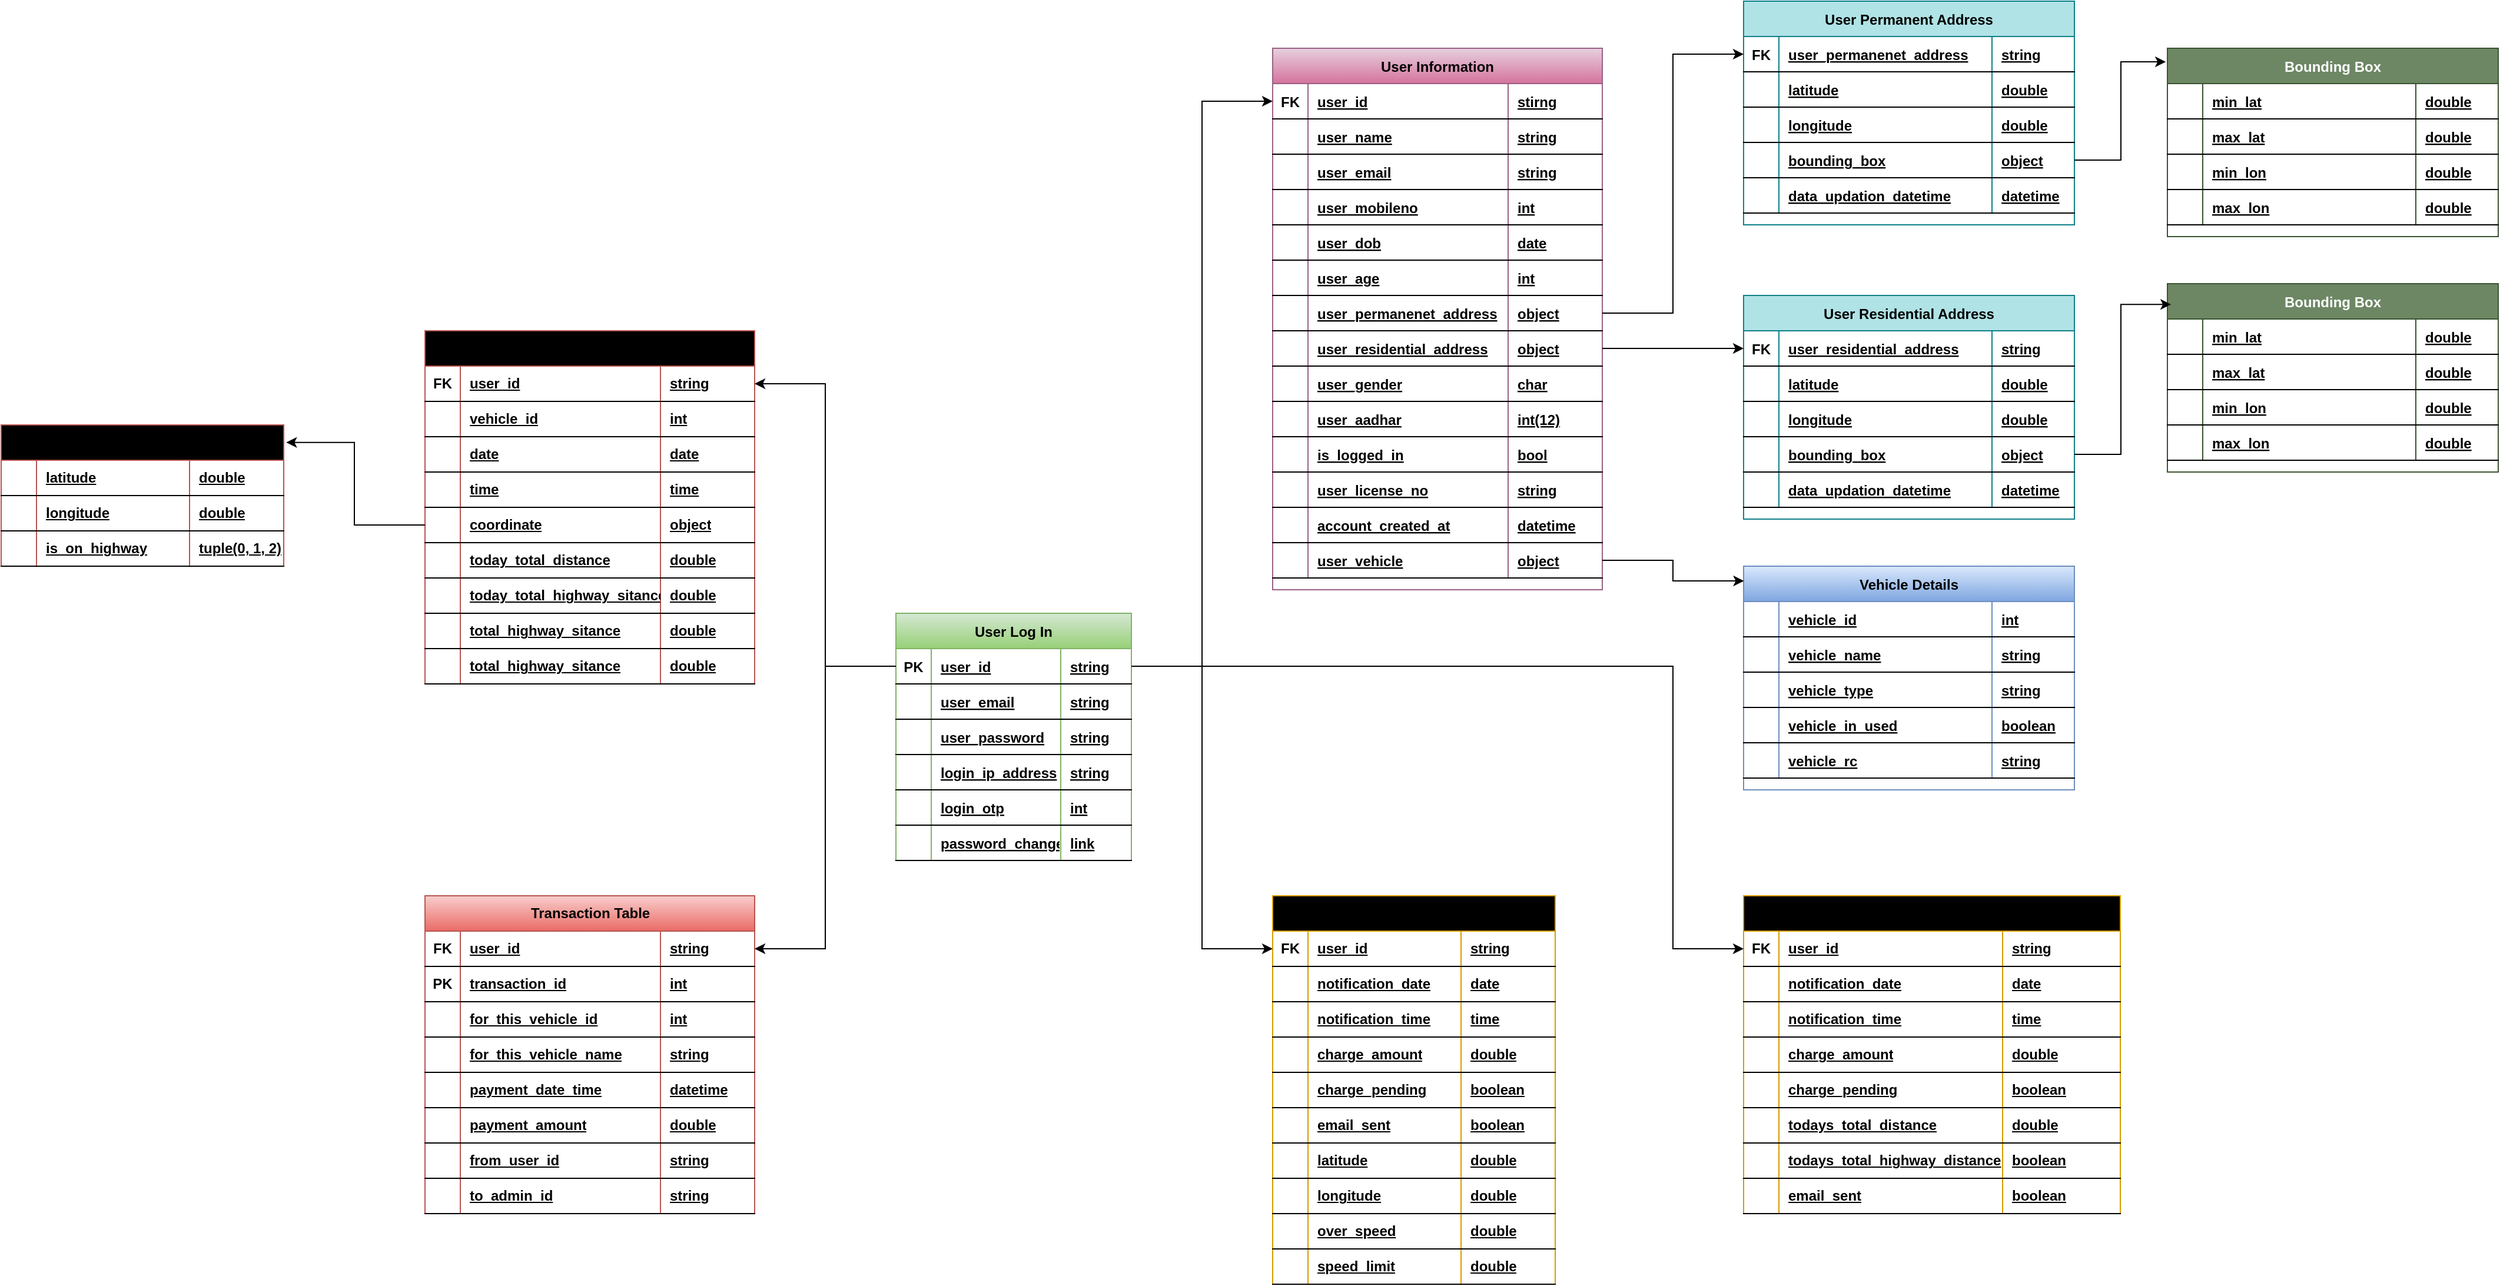 <mxfile version="26.0.16">
  <diagram name="Page-1" id="hnrcbDkjD5CbaD07Takk">
    <mxGraphModel dx="3638" dy="2232" grid="0" gridSize="10" guides="0" tooltips="1" connect="1" arrows="1" fold="1" page="1" pageScale="1" pageWidth="850" pageHeight="1100" math="0" shadow="0">
      <root>
        <mxCell id="0" />
        <mxCell id="1" parent="0" />
        <mxCell id="hOpBvGhASg4zFG5jAi4P-54" value="User Log In" style="shape=table;startSize=30;container=1;collapsible=1;childLayout=tableLayout;fixedRows=1;rowLines=0;fontStyle=1;align=center;resizeLast=1;fillColor=#d5e8d4;strokeColor=#82b366;gradientColor=#97d077;" parent="1" vertex="1">
          <mxGeometry x="240" y="280" width="200" height="210" as="geometry" />
        </mxCell>
        <mxCell id="hOpBvGhASg4zFG5jAi4P-55" value="" style="shape=partialRectangle;collapsible=0;dropTarget=0;pointerEvents=0;fillColor=none;points=[[0,0.5],[1,0.5]];portConstraint=eastwest;top=0;left=0;right=0;bottom=1;" parent="hOpBvGhASg4zFG5jAi4P-54" vertex="1">
          <mxGeometry y="30" width="200" height="30" as="geometry" />
        </mxCell>
        <mxCell id="hOpBvGhASg4zFG5jAi4P-56" value="PK" style="shape=partialRectangle;overflow=hidden;connectable=0;fillColor=none;top=0;left=0;bottom=0;right=0;fontStyle=1;" parent="hOpBvGhASg4zFG5jAi4P-55" vertex="1">
          <mxGeometry width="30" height="30" as="geometry">
            <mxRectangle width="30" height="30" as="alternateBounds" />
          </mxGeometry>
        </mxCell>
        <mxCell id="hOpBvGhASg4zFG5jAi4P-57" value="user_id" style="shape=partialRectangle;overflow=hidden;connectable=0;fillColor=none;top=0;left=0;bottom=0;right=0;align=left;spacingLeft=6;fontStyle=5;" parent="hOpBvGhASg4zFG5jAi4P-55" vertex="1">
          <mxGeometry x="30" width="110" height="30" as="geometry">
            <mxRectangle width="110" height="30" as="alternateBounds" />
          </mxGeometry>
        </mxCell>
        <mxCell id="hOpBvGhASg4zFG5jAi4P-58" value="string" style="shape=partialRectangle;overflow=hidden;connectable=0;fillColor=none;top=0;left=0;bottom=0;right=0;align=left;spacingLeft=6;fontStyle=5;" parent="hOpBvGhASg4zFG5jAi4P-55" vertex="1">
          <mxGeometry x="140" width="60" height="30" as="geometry">
            <mxRectangle width="60" height="30" as="alternateBounds" />
          </mxGeometry>
        </mxCell>
        <mxCell id="hOpBvGhASg4zFG5jAi4P-59" style="shape=partialRectangle;collapsible=0;dropTarget=0;pointerEvents=0;fillColor=none;points=[[0,0.5],[1,0.5]];portConstraint=eastwest;top=0;left=0;right=0;bottom=1;" parent="hOpBvGhASg4zFG5jAi4P-54" vertex="1">
          <mxGeometry y="60" width="200" height="30" as="geometry" />
        </mxCell>
        <mxCell id="hOpBvGhASg4zFG5jAi4P-60" style="shape=partialRectangle;overflow=hidden;connectable=0;fillColor=none;top=0;left=0;bottom=0;right=0;fontStyle=1;" parent="hOpBvGhASg4zFG5jAi4P-59" vertex="1">
          <mxGeometry width="30" height="30" as="geometry">
            <mxRectangle width="30" height="30" as="alternateBounds" />
          </mxGeometry>
        </mxCell>
        <mxCell id="hOpBvGhASg4zFG5jAi4P-61" value="user_email" style="shape=partialRectangle;overflow=hidden;connectable=0;fillColor=none;top=0;left=0;bottom=0;right=0;align=left;spacingLeft=6;fontStyle=5;" parent="hOpBvGhASg4zFG5jAi4P-59" vertex="1">
          <mxGeometry x="30" width="110" height="30" as="geometry">
            <mxRectangle width="110" height="30" as="alternateBounds" />
          </mxGeometry>
        </mxCell>
        <mxCell id="hOpBvGhASg4zFG5jAi4P-62" value="string" style="shape=partialRectangle;overflow=hidden;connectable=0;fillColor=none;top=0;left=0;bottom=0;right=0;align=left;spacingLeft=6;fontStyle=5;" parent="hOpBvGhASg4zFG5jAi4P-59" vertex="1">
          <mxGeometry x="140" width="60" height="30" as="geometry">
            <mxRectangle width="60" height="30" as="alternateBounds" />
          </mxGeometry>
        </mxCell>
        <mxCell id="hOpBvGhASg4zFG5jAi4P-63" style="shape=partialRectangle;collapsible=0;dropTarget=0;pointerEvents=0;fillColor=none;points=[[0,0.5],[1,0.5]];portConstraint=eastwest;top=0;left=0;right=0;bottom=1;" parent="hOpBvGhASg4zFG5jAi4P-54" vertex="1">
          <mxGeometry y="90" width="200" height="30" as="geometry" />
        </mxCell>
        <mxCell id="hOpBvGhASg4zFG5jAi4P-64" style="shape=partialRectangle;overflow=hidden;connectable=0;fillColor=none;top=0;left=0;bottom=0;right=0;fontStyle=1;" parent="hOpBvGhASg4zFG5jAi4P-63" vertex="1">
          <mxGeometry width="30" height="30" as="geometry">
            <mxRectangle width="30" height="30" as="alternateBounds" />
          </mxGeometry>
        </mxCell>
        <mxCell id="hOpBvGhASg4zFG5jAi4P-65" value="user_password" style="shape=partialRectangle;overflow=hidden;connectable=0;fillColor=none;top=0;left=0;bottom=0;right=0;align=left;spacingLeft=6;fontStyle=5;" parent="hOpBvGhASg4zFG5jAi4P-63" vertex="1">
          <mxGeometry x="30" width="110" height="30" as="geometry">
            <mxRectangle width="110" height="30" as="alternateBounds" />
          </mxGeometry>
        </mxCell>
        <mxCell id="hOpBvGhASg4zFG5jAi4P-66" value="string" style="shape=partialRectangle;overflow=hidden;connectable=0;fillColor=none;top=0;left=0;bottom=0;right=0;align=left;spacingLeft=6;fontStyle=5;" parent="hOpBvGhASg4zFG5jAi4P-63" vertex="1">
          <mxGeometry x="140" width="60" height="30" as="geometry">
            <mxRectangle width="60" height="30" as="alternateBounds" />
          </mxGeometry>
        </mxCell>
        <mxCell id="hOpBvGhASg4zFG5jAi4P-79" style="shape=partialRectangle;collapsible=0;dropTarget=0;pointerEvents=0;fillColor=none;points=[[0,0.5],[1,0.5]];portConstraint=eastwest;top=0;left=0;right=0;bottom=1;" parent="hOpBvGhASg4zFG5jAi4P-54" vertex="1">
          <mxGeometry y="120" width="200" height="30" as="geometry" />
        </mxCell>
        <mxCell id="hOpBvGhASg4zFG5jAi4P-80" style="shape=partialRectangle;overflow=hidden;connectable=0;fillColor=none;top=0;left=0;bottom=0;right=0;fontStyle=1;" parent="hOpBvGhASg4zFG5jAi4P-79" vertex="1">
          <mxGeometry width="30" height="30" as="geometry">
            <mxRectangle width="30" height="30" as="alternateBounds" />
          </mxGeometry>
        </mxCell>
        <mxCell id="hOpBvGhASg4zFG5jAi4P-81" value="login_ip_address" style="shape=partialRectangle;overflow=hidden;connectable=0;fillColor=none;top=0;left=0;bottom=0;right=0;align=left;spacingLeft=6;fontStyle=5;" parent="hOpBvGhASg4zFG5jAi4P-79" vertex="1">
          <mxGeometry x="30" width="110" height="30" as="geometry">
            <mxRectangle width="110" height="30" as="alternateBounds" />
          </mxGeometry>
        </mxCell>
        <mxCell id="hOpBvGhASg4zFG5jAi4P-82" value="string" style="shape=partialRectangle;overflow=hidden;connectable=0;fillColor=none;top=0;left=0;bottom=0;right=0;align=left;spacingLeft=6;fontStyle=5;" parent="hOpBvGhASg4zFG5jAi4P-79" vertex="1">
          <mxGeometry x="140" width="60" height="30" as="geometry">
            <mxRectangle width="60" height="30" as="alternateBounds" />
          </mxGeometry>
        </mxCell>
        <mxCell id="hOpBvGhASg4zFG5jAi4P-384" style="shape=partialRectangle;collapsible=0;dropTarget=0;pointerEvents=0;fillColor=none;points=[[0,0.5],[1,0.5]];portConstraint=eastwest;top=0;left=0;right=0;bottom=1;" parent="hOpBvGhASg4zFG5jAi4P-54" vertex="1">
          <mxGeometry y="150" width="200" height="30" as="geometry" />
        </mxCell>
        <mxCell id="hOpBvGhASg4zFG5jAi4P-385" style="shape=partialRectangle;overflow=hidden;connectable=0;fillColor=none;top=0;left=0;bottom=0;right=0;fontStyle=1;" parent="hOpBvGhASg4zFG5jAi4P-384" vertex="1">
          <mxGeometry width="30" height="30" as="geometry">
            <mxRectangle width="30" height="30" as="alternateBounds" />
          </mxGeometry>
        </mxCell>
        <mxCell id="hOpBvGhASg4zFG5jAi4P-386" value="login_otp" style="shape=partialRectangle;overflow=hidden;connectable=0;fillColor=none;top=0;left=0;bottom=0;right=0;align=left;spacingLeft=6;fontStyle=5;" parent="hOpBvGhASg4zFG5jAi4P-384" vertex="1">
          <mxGeometry x="30" width="110" height="30" as="geometry">
            <mxRectangle width="110" height="30" as="alternateBounds" />
          </mxGeometry>
        </mxCell>
        <mxCell id="hOpBvGhASg4zFG5jAi4P-387" value="int" style="shape=partialRectangle;overflow=hidden;connectable=0;fillColor=none;top=0;left=0;bottom=0;right=0;align=left;spacingLeft=6;fontStyle=5;" parent="hOpBvGhASg4zFG5jAi4P-384" vertex="1">
          <mxGeometry x="140" width="60" height="30" as="geometry">
            <mxRectangle width="60" height="30" as="alternateBounds" />
          </mxGeometry>
        </mxCell>
        <mxCell id="hOpBvGhASg4zFG5jAi4P-388" style="shape=partialRectangle;collapsible=0;dropTarget=0;pointerEvents=0;fillColor=none;points=[[0,0.5],[1,0.5]];portConstraint=eastwest;top=0;left=0;right=0;bottom=1;" parent="hOpBvGhASg4zFG5jAi4P-54" vertex="1">
          <mxGeometry y="180" width="200" height="30" as="geometry" />
        </mxCell>
        <mxCell id="hOpBvGhASg4zFG5jAi4P-389" style="shape=partialRectangle;overflow=hidden;connectable=0;fillColor=none;top=0;left=0;bottom=0;right=0;fontStyle=1;" parent="hOpBvGhASg4zFG5jAi4P-388" vertex="1">
          <mxGeometry width="30" height="30" as="geometry">
            <mxRectangle width="30" height="30" as="alternateBounds" />
          </mxGeometry>
        </mxCell>
        <mxCell id="hOpBvGhASg4zFG5jAi4P-390" value="password_change" style="shape=partialRectangle;overflow=hidden;connectable=0;fillColor=none;top=0;left=0;bottom=0;right=0;align=left;spacingLeft=6;fontStyle=5;" parent="hOpBvGhASg4zFG5jAi4P-388" vertex="1">
          <mxGeometry x="30" width="110" height="30" as="geometry">
            <mxRectangle width="110" height="30" as="alternateBounds" />
          </mxGeometry>
        </mxCell>
        <mxCell id="hOpBvGhASg4zFG5jAi4P-391" value="link" style="shape=partialRectangle;overflow=hidden;connectable=0;fillColor=none;top=0;left=0;bottom=0;right=0;align=left;spacingLeft=6;fontStyle=5;" parent="hOpBvGhASg4zFG5jAi4P-388" vertex="1">
          <mxGeometry x="140" width="60" height="30" as="geometry">
            <mxRectangle width="60" height="30" as="alternateBounds" />
          </mxGeometry>
        </mxCell>
        <mxCell id="hOpBvGhASg4zFG5jAi4P-91" value="User Information" style="shape=table;startSize=30;container=1;collapsible=1;childLayout=tableLayout;fixedRows=1;rowLines=0;fontStyle=1;align=center;resizeLast=1;fillColor=#e6d0de;strokeColor=#996185;gradientColor=#d5739d;" parent="1" vertex="1">
          <mxGeometry x="560" y="-200" width="280" height="460" as="geometry" />
        </mxCell>
        <mxCell id="hOpBvGhASg4zFG5jAi4P-92" value="" style="shape=partialRectangle;collapsible=0;dropTarget=0;pointerEvents=0;fillColor=none;points=[[0,0.5],[1,0.5]];portConstraint=eastwest;top=0;left=0;right=0;bottom=1;" parent="hOpBvGhASg4zFG5jAi4P-91" vertex="1">
          <mxGeometry y="30" width="280" height="30" as="geometry" />
        </mxCell>
        <mxCell id="hOpBvGhASg4zFG5jAi4P-93" value="FK" style="shape=partialRectangle;overflow=hidden;connectable=0;fillColor=none;top=0;left=0;bottom=0;right=0;fontStyle=1;" parent="hOpBvGhASg4zFG5jAi4P-92" vertex="1">
          <mxGeometry width="30" height="30" as="geometry">
            <mxRectangle width="30" height="30" as="alternateBounds" />
          </mxGeometry>
        </mxCell>
        <mxCell id="hOpBvGhASg4zFG5jAi4P-94" value="user_id" style="shape=partialRectangle;overflow=hidden;connectable=0;fillColor=none;top=0;left=0;bottom=0;right=0;align=left;spacingLeft=6;fontStyle=5;" parent="hOpBvGhASg4zFG5jAi4P-92" vertex="1">
          <mxGeometry x="30" width="170" height="30" as="geometry">
            <mxRectangle width="170" height="30" as="alternateBounds" />
          </mxGeometry>
        </mxCell>
        <mxCell id="hOpBvGhASg4zFG5jAi4P-95" value="stirng" style="shape=partialRectangle;overflow=hidden;connectable=0;fillColor=none;top=0;left=0;bottom=0;right=0;align=left;spacingLeft=6;fontStyle=5;" parent="hOpBvGhASg4zFG5jAi4P-92" vertex="1">
          <mxGeometry x="200" width="80" height="30" as="geometry">
            <mxRectangle width="80" height="30" as="alternateBounds" />
          </mxGeometry>
        </mxCell>
        <mxCell id="hOpBvGhASg4zFG5jAi4P-96" style="shape=partialRectangle;collapsible=0;dropTarget=0;pointerEvents=0;fillColor=none;points=[[0,0.5],[1,0.5]];portConstraint=eastwest;top=0;left=0;right=0;bottom=1;" parent="hOpBvGhASg4zFG5jAi4P-91" vertex="1">
          <mxGeometry y="60" width="280" height="30" as="geometry" />
        </mxCell>
        <mxCell id="hOpBvGhASg4zFG5jAi4P-97" style="shape=partialRectangle;overflow=hidden;connectable=0;fillColor=none;top=0;left=0;bottom=0;right=0;fontStyle=1;" parent="hOpBvGhASg4zFG5jAi4P-96" vertex="1">
          <mxGeometry width="30" height="30" as="geometry">
            <mxRectangle width="30" height="30" as="alternateBounds" />
          </mxGeometry>
        </mxCell>
        <mxCell id="hOpBvGhASg4zFG5jAi4P-98" value="user_name" style="shape=partialRectangle;overflow=hidden;connectable=0;fillColor=none;top=0;left=0;bottom=0;right=0;align=left;spacingLeft=6;fontStyle=5;" parent="hOpBvGhASg4zFG5jAi4P-96" vertex="1">
          <mxGeometry x="30" width="170" height="30" as="geometry">
            <mxRectangle width="170" height="30" as="alternateBounds" />
          </mxGeometry>
        </mxCell>
        <mxCell id="hOpBvGhASg4zFG5jAi4P-99" value="string" style="shape=partialRectangle;overflow=hidden;connectable=0;fillColor=none;top=0;left=0;bottom=0;right=0;align=left;spacingLeft=6;fontStyle=5;" parent="hOpBvGhASg4zFG5jAi4P-96" vertex="1">
          <mxGeometry x="200" width="80" height="30" as="geometry">
            <mxRectangle width="80" height="30" as="alternateBounds" />
          </mxGeometry>
        </mxCell>
        <mxCell id="hOpBvGhASg4zFG5jAi4P-100" style="shape=partialRectangle;collapsible=0;dropTarget=0;pointerEvents=0;fillColor=none;points=[[0,0.5],[1,0.5]];portConstraint=eastwest;top=0;left=0;right=0;bottom=1;" parent="hOpBvGhASg4zFG5jAi4P-91" vertex="1">
          <mxGeometry y="90" width="280" height="30" as="geometry" />
        </mxCell>
        <mxCell id="hOpBvGhASg4zFG5jAi4P-101" style="shape=partialRectangle;overflow=hidden;connectable=0;fillColor=none;top=0;left=0;bottom=0;right=0;fontStyle=1;" parent="hOpBvGhASg4zFG5jAi4P-100" vertex="1">
          <mxGeometry width="30" height="30" as="geometry">
            <mxRectangle width="30" height="30" as="alternateBounds" />
          </mxGeometry>
        </mxCell>
        <mxCell id="hOpBvGhASg4zFG5jAi4P-102" value="user_email" style="shape=partialRectangle;overflow=hidden;connectable=0;fillColor=none;top=0;left=0;bottom=0;right=0;align=left;spacingLeft=6;fontStyle=5;" parent="hOpBvGhASg4zFG5jAi4P-100" vertex="1">
          <mxGeometry x="30" width="170" height="30" as="geometry">
            <mxRectangle width="170" height="30" as="alternateBounds" />
          </mxGeometry>
        </mxCell>
        <mxCell id="hOpBvGhASg4zFG5jAi4P-103" value="string" style="shape=partialRectangle;overflow=hidden;connectable=0;fillColor=none;top=0;left=0;bottom=0;right=0;align=left;spacingLeft=6;fontStyle=5;" parent="hOpBvGhASg4zFG5jAi4P-100" vertex="1">
          <mxGeometry x="200" width="80" height="30" as="geometry">
            <mxRectangle width="80" height="30" as="alternateBounds" />
          </mxGeometry>
        </mxCell>
        <mxCell id="hOpBvGhASg4zFG5jAi4P-104" style="shape=partialRectangle;collapsible=0;dropTarget=0;pointerEvents=0;fillColor=none;points=[[0,0.5],[1,0.5]];portConstraint=eastwest;top=0;left=0;right=0;bottom=1;" parent="hOpBvGhASg4zFG5jAi4P-91" vertex="1">
          <mxGeometry y="120" width="280" height="30" as="geometry" />
        </mxCell>
        <mxCell id="hOpBvGhASg4zFG5jAi4P-105" style="shape=partialRectangle;overflow=hidden;connectable=0;fillColor=none;top=0;left=0;bottom=0;right=0;fontStyle=1;" parent="hOpBvGhASg4zFG5jAi4P-104" vertex="1">
          <mxGeometry width="30" height="30" as="geometry">
            <mxRectangle width="30" height="30" as="alternateBounds" />
          </mxGeometry>
        </mxCell>
        <mxCell id="hOpBvGhASg4zFG5jAi4P-106" value="user_mobileno" style="shape=partialRectangle;overflow=hidden;connectable=0;fillColor=none;top=0;left=0;bottom=0;right=0;align=left;spacingLeft=6;fontStyle=5;" parent="hOpBvGhASg4zFG5jAi4P-104" vertex="1">
          <mxGeometry x="30" width="170" height="30" as="geometry">
            <mxRectangle width="170" height="30" as="alternateBounds" />
          </mxGeometry>
        </mxCell>
        <mxCell id="hOpBvGhASg4zFG5jAi4P-107" value="int" style="shape=partialRectangle;overflow=hidden;connectable=0;fillColor=none;top=0;left=0;bottom=0;right=0;align=left;spacingLeft=6;fontStyle=5;" parent="hOpBvGhASg4zFG5jAi4P-104" vertex="1">
          <mxGeometry x="200" width="80" height="30" as="geometry">
            <mxRectangle width="80" height="30" as="alternateBounds" />
          </mxGeometry>
        </mxCell>
        <mxCell id="hOpBvGhASg4zFG5jAi4P-112" style="shape=partialRectangle;collapsible=0;dropTarget=0;pointerEvents=0;fillColor=none;points=[[0,0.5],[1,0.5]];portConstraint=eastwest;top=0;left=0;right=0;bottom=1;" parent="hOpBvGhASg4zFG5jAi4P-91" vertex="1">
          <mxGeometry y="150" width="280" height="30" as="geometry" />
        </mxCell>
        <mxCell id="hOpBvGhASg4zFG5jAi4P-113" style="shape=partialRectangle;overflow=hidden;connectable=0;fillColor=none;top=0;left=0;bottom=0;right=0;fontStyle=1;" parent="hOpBvGhASg4zFG5jAi4P-112" vertex="1">
          <mxGeometry width="30" height="30" as="geometry">
            <mxRectangle width="30" height="30" as="alternateBounds" />
          </mxGeometry>
        </mxCell>
        <mxCell id="hOpBvGhASg4zFG5jAi4P-114" value="user_dob" style="shape=partialRectangle;overflow=hidden;connectable=0;fillColor=none;top=0;left=0;bottom=0;right=0;align=left;spacingLeft=6;fontStyle=5;" parent="hOpBvGhASg4zFG5jAi4P-112" vertex="1">
          <mxGeometry x="30" width="170" height="30" as="geometry">
            <mxRectangle width="170" height="30" as="alternateBounds" />
          </mxGeometry>
        </mxCell>
        <mxCell id="hOpBvGhASg4zFG5jAi4P-115" value="date" style="shape=partialRectangle;overflow=hidden;connectable=0;fillColor=none;top=0;left=0;bottom=0;right=0;align=left;spacingLeft=6;fontStyle=5;" parent="hOpBvGhASg4zFG5jAi4P-112" vertex="1">
          <mxGeometry x="200" width="80" height="30" as="geometry">
            <mxRectangle width="80" height="30" as="alternateBounds" />
          </mxGeometry>
        </mxCell>
        <mxCell id="hOpBvGhASg4zFG5jAi4P-116" style="shape=partialRectangle;collapsible=0;dropTarget=0;pointerEvents=0;fillColor=none;points=[[0,0.5],[1,0.5]];portConstraint=eastwest;top=0;left=0;right=0;bottom=1;" parent="hOpBvGhASg4zFG5jAi4P-91" vertex="1">
          <mxGeometry y="180" width="280" height="30" as="geometry" />
        </mxCell>
        <mxCell id="hOpBvGhASg4zFG5jAi4P-117" style="shape=partialRectangle;overflow=hidden;connectable=0;fillColor=none;top=0;left=0;bottom=0;right=0;fontStyle=1;" parent="hOpBvGhASg4zFG5jAi4P-116" vertex="1">
          <mxGeometry width="30" height="30" as="geometry">
            <mxRectangle width="30" height="30" as="alternateBounds" />
          </mxGeometry>
        </mxCell>
        <mxCell id="hOpBvGhASg4zFG5jAi4P-118" value="user_age" style="shape=partialRectangle;overflow=hidden;connectable=0;fillColor=none;top=0;left=0;bottom=0;right=0;align=left;spacingLeft=6;fontStyle=5;" parent="hOpBvGhASg4zFG5jAi4P-116" vertex="1">
          <mxGeometry x="30" width="170" height="30" as="geometry">
            <mxRectangle width="170" height="30" as="alternateBounds" />
          </mxGeometry>
        </mxCell>
        <mxCell id="hOpBvGhASg4zFG5jAi4P-119" value="int" style="shape=partialRectangle;overflow=hidden;connectable=0;fillColor=none;top=0;left=0;bottom=0;right=0;align=left;spacingLeft=6;fontStyle=5;" parent="hOpBvGhASg4zFG5jAi4P-116" vertex="1">
          <mxGeometry x="200" width="80" height="30" as="geometry">
            <mxRectangle width="80" height="30" as="alternateBounds" />
          </mxGeometry>
        </mxCell>
        <mxCell id="hOpBvGhASg4zFG5jAi4P-120" style="shape=partialRectangle;collapsible=0;dropTarget=0;pointerEvents=0;fillColor=none;points=[[0,0.5],[1,0.5]];portConstraint=eastwest;top=0;left=0;right=0;bottom=1;" parent="hOpBvGhASg4zFG5jAi4P-91" vertex="1">
          <mxGeometry y="210" width="280" height="30" as="geometry" />
        </mxCell>
        <mxCell id="hOpBvGhASg4zFG5jAi4P-121" style="shape=partialRectangle;overflow=hidden;connectable=0;fillColor=none;top=0;left=0;bottom=0;right=0;fontStyle=1;" parent="hOpBvGhASg4zFG5jAi4P-120" vertex="1">
          <mxGeometry width="30" height="30" as="geometry">
            <mxRectangle width="30" height="30" as="alternateBounds" />
          </mxGeometry>
        </mxCell>
        <mxCell id="hOpBvGhASg4zFG5jAi4P-122" value="user_permanenet_address" style="shape=partialRectangle;overflow=hidden;connectable=0;fillColor=none;top=0;left=0;bottom=0;right=0;align=left;spacingLeft=6;fontStyle=5;" parent="hOpBvGhASg4zFG5jAi4P-120" vertex="1">
          <mxGeometry x="30" width="170" height="30" as="geometry">
            <mxRectangle width="170" height="30" as="alternateBounds" />
          </mxGeometry>
        </mxCell>
        <mxCell id="hOpBvGhASg4zFG5jAi4P-123" value="object" style="shape=partialRectangle;overflow=hidden;connectable=0;fillColor=none;top=0;left=0;bottom=0;right=0;align=left;spacingLeft=6;fontStyle=5;" parent="hOpBvGhASg4zFG5jAi4P-120" vertex="1">
          <mxGeometry x="200" width="80" height="30" as="geometry">
            <mxRectangle width="80" height="30" as="alternateBounds" />
          </mxGeometry>
        </mxCell>
        <mxCell id="hOpBvGhASg4zFG5jAi4P-190" style="shape=partialRectangle;collapsible=0;dropTarget=0;pointerEvents=0;fillColor=none;points=[[0,0.5],[1,0.5]];portConstraint=eastwest;top=0;left=0;right=0;bottom=1;" parent="hOpBvGhASg4zFG5jAi4P-91" vertex="1">
          <mxGeometry y="240" width="280" height="30" as="geometry" />
        </mxCell>
        <mxCell id="hOpBvGhASg4zFG5jAi4P-191" style="shape=partialRectangle;overflow=hidden;connectable=0;fillColor=none;top=0;left=0;bottom=0;right=0;fontStyle=1;" parent="hOpBvGhASg4zFG5jAi4P-190" vertex="1">
          <mxGeometry width="30" height="30" as="geometry">
            <mxRectangle width="30" height="30" as="alternateBounds" />
          </mxGeometry>
        </mxCell>
        <mxCell id="hOpBvGhASg4zFG5jAi4P-192" value="user_residential_address" style="shape=partialRectangle;overflow=hidden;connectable=0;fillColor=none;top=0;left=0;bottom=0;right=0;align=left;spacingLeft=6;fontStyle=5;" parent="hOpBvGhASg4zFG5jAi4P-190" vertex="1">
          <mxGeometry x="30" width="170" height="30" as="geometry">
            <mxRectangle width="170" height="30" as="alternateBounds" />
          </mxGeometry>
        </mxCell>
        <mxCell id="hOpBvGhASg4zFG5jAi4P-193" value="object" style="shape=partialRectangle;overflow=hidden;connectable=0;fillColor=none;top=0;left=0;bottom=0;right=0;align=left;spacingLeft=6;fontStyle=5;" parent="hOpBvGhASg4zFG5jAi4P-190" vertex="1">
          <mxGeometry x="200" width="80" height="30" as="geometry">
            <mxRectangle width="80" height="30" as="alternateBounds" />
          </mxGeometry>
        </mxCell>
        <mxCell id="hOpBvGhASg4zFG5jAi4P-124" style="shape=partialRectangle;collapsible=0;dropTarget=0;pointerEvents=0;fillColor=none;points=[[0,0.5],[1,0.5]];portConstraint=eastwest;top=0;left=0;right=0;bottom=1;" parent="hOpBvGhASg4zFG5jAi4P-91" vertex="1">
          <mxGeometry y="270" width="280" height="30" as="geometry" />
        </mxCell>
        <mxCell id="hOpBvGhASg4zFG5jAi4P-125" style="shape=partialRectangle;overflow=hidden;connectable=0;fillColor=none;top=0;left=0;bottom=0;right=0;fontStyle=1;" parent="hOpBvGhASg4zFG5jAi4P-124" vertex="1">
          <mxGeometry width="30" height="30" as="geometry">
            <mxRectangle width="30" height="30" as="alternateBounds" />
          </mxGeometry>
        </mxCell>
        <mxCell id="hOpBvGhASg4zFG5jAi4P-126" value="user_gender" style="shape=partialRectangle;overflow=hidden;connectable=0;fillColor=none;top=0;left=0;bottom=0;right=0;align=left;spacingLeft=6;fontStyle=5;" parent="hOpBvGhASg4zFG5jAi4P-124" vertex="1">
          <mxGeometry x="30" width="170" height="30" as="geometry">
            <mxRectangle width="170" height="30" as="alternateBounds" />
          </mxGeometry>
        </mxCell>
        <mxCell id="hOpBvGhASg4zFG5jAi4P-127" value="char" style="shape=partialRectangle;overflow=hidden;connectable=0;fillColor=none;top=0;left=0;bottom=0;right=0;align=left;spacingLeft=6;fontStyle=5;" parent="hOpBvGhASg4zFG5jAi4P-124" vertex="1">
          <mxGeometry x="200" width="80" height="30" as="geometry">
            <mxRectangle width="80" height="30" as="alternateBounds" />
          </mxGeometry>
        </mxCell>
        <mxCell id="hOpBvGhASg4zFG5jAi4P-178" style="shape=partialRectangle;collapsible=0;dropTarget=0;pointerEvents=0;fillColor=none;points=[[0,0.5],[1,0.5]];portConstraint=eastwest;top=0;left=0;right=0;bottom=1;" parent="hOpBvGhASg4zFG5jAi4P-91" vertex="1">
          <mxGeometry y="300" width="280" height="30" as="geometry" />
        </mxCell>
        <mxCell id="hOpBvGhASg4zFG5jAi4P-179" style="shape=partialRectangle;overflow=hidden;connectable=0;fillColor=none;top=0;left=0;bottom=0;right=0;fontStyle=1;" parent="hOpBvGhASg4zFG5jAi4P-178" vertex="1">
          <mxGeometry width="30" height="30" as="geometry">
            <mxRectangle width="30" height="30" as="alternateBounds" />
          </mxGeometry>
        </mxCell>
        <mxCell id="hOpBvGhASg4zFG5jAi4P-180" value="user_aadhar" style="shape=partialRectangle;overflow=hidden;connectable=0;fillColor=none;top=0;left=0;bottom=0;right=0;align=left;spacingLeft=6;fontStyle=5;" parent="hOpBvGhASg4zFG5jAi4P-178" vertex="1">
          <mxGeometry x="30" width="170" height="30" as="geometry">
            <mxRectangle width="170" height="30" as="alternateBounds" />
          </mxGeometry>
        </mxCell>
        <mxCell id="hOpBvGhASg4zFG5jAi4P-181" value="int(12)" style="shape=partialRectangle;overflow=hidden;connectable=0;fillColor=none;top=0;left=0;bottom=0;right=0;align=left;spacingLeft=6;fontStyle=5;" parent="hOpBvGhASg4zFG5jAi4P-178" vertex="1">
          <mxGeometry x="200" width="80" height="30" as="geometry">
            <mxRectangle width="80" height="30" as="alternateBounds" />
          </mxGeometry>
        </mxCell>
        <mxCell id="hOpBvGhASg4zFG5jAi4P-182" style="shape=partialRectangle;collapsible=0;dropTarget=0;pointerEvents=0;fillColor=none;points=[[0,0.5],[1,0.5]];portConstraint=eastwest;top=0;left=0;right=0;bottom=1;" parent="hOpBvGhASg4zFG5jAi4P-91" vertex="1">
          <mxGeometry y="330" width="280" height="30" as="geometry" />
        </mxCell>
        <mxCell id="hOpBvGhASg4zFG5jAi4P-183" style="shape=partialRectangle;overflow=hidden;connectable=0;fillColor=none;top=0;left=0;bottom=0;right=0;fontStyle=1;" parent="hOpBvGhASg4zFG5jAi4P-182" vertex="1">
          <mxGeometry width="30" height="30" as="geometry">
            <mxRectangle width="30" height="30" as="alternateBounds" />
          </mxGeometry>
        </mxCell>
        <mxCell id="hOpBvGhASg4zFG5jAi4P-184" value="is_logged_in" style="shape=partialRectangle;overflow=hidden;connectable=0;fillColor=none;top=0;left=0;bottom=0;right=0;align=left;spacingLeft=6;fontStyle=5;" parent="hOpBvGhASg4zFG5jAi4P-182" vertex="1">
          <mxGeometry x="30" width="170" height="30" as="geometry">
            <mxRectangle width="170" height="30" as="alternateBounds" />
          </mxGeometry>
        </mxCell>
        <mxCell id="hOpBvGhASg4zFG5jAi4P-185" value="bool" style="shape=partialRectangle;overflow=hidden;connectable=0;fillColor=none;top=0;left=0;bottom=0;right=0;align=left;spacingLeft=6;fontStyle=5;" parent="hOpBvGhASg4zFG5jAi4P-182" vertex="1">
          <mxGeometry x="200" width="80" height="30" as="geometry">
            <mxRectangle width="80" height="30" as="alternateBounds" />
          </mxGeometry>
        </mxCell>
        <mxCell id="hOpBvGhASg4zFG5jAi4P-186" style="shape=partialRectangle;collapsible=0;dropTarget=0;pointerEvents=0;fillColor=none;points=[[0,0.5],[1,0.5]];portConstraint=eastwest;top=0;left=0;right=0;bottom=1;" parent="hOpBvGhASg4zFG5jAi4P-91" vertex="1">
          <mxGeometry y="360" width="280" height="30" as="geometry" />
        </mxCell>
        <mxCell id="hOpBvGhASg4zFG5jAi4P-187" style="shape=partialRectangle;overflow=hidden;connectable=0;fillColor=none;top=0;left=0;bottom=0;right=0;fontStyle=1;" parent="hOpBvGhASg4zFG5jAi4P-186" vertex="1">
          <mxGeometry width="30" height="30" as="geometry">
            <mxRectangle width="30" height="30" as="alternateBounds" />
          </mxGeometry>
        </mxCell>
        <mxCell id="hOpBvGhASg4zFG5jAi4P-188" value="user_license_no" style="shape=partialRectangle;overflow=hidden;connectable=0;fillColor=none;top=0;left=0;bottom=0;right=0;align=left;spacingLeft=6;fontStyle=5;" parent="hOpBvGhASg4zFG5jAi4P-186" vertex="1">
          <mxGeometry x="30" width="170" height="30" as="geometry">
            <mxRectangle width="170" height="30" as="alternateBounds" />
          </mxGeometry>
        </mxCell>
        <mxCell id="hOpBvGhASg4zFG5jAi4P-189" value="string" style="shape=partialRectangle;overflow=hidden;connectable=0;fillColor=none;top=0;left=0;bottom=0;right=0;align=left;spacingLeft=6;fontStyle=5;" parent="hOpBvGhASg4zFG5jAi4P-186" vertex="1">
          <mxGeometry x="200" width="80" height="30" as="geometry">
            <mxRectangle width="80" height="30" as="alternateBounds" />
          </mxGeometry>
        </mxCell>
        <mxCell id="hOpBvGhASg4zFG5jAi4P-379" style="shape=partialRectangle;collapsible=0;dropTarget=0;pointerEvents=0;fillColor=none;points=[[0,0.5],[1,0.5]];portConstraint=eastwest;top=0;left=0;right=0;bottom=1;" parent="hOpBvGhASg4zFG5jAi4P-91" vertex="1">
          <mxGeometry y="390" width="280" height="30" as="geometry" />
        </mxCell>
        <mxCell id="hOpBvGhASg4zFG5jAi4P-380" style="shape=partialRectangle;overflow=hidden;connectable=0;fillColor=none;top=0;left=0;bottom=0;right=0;fontStyle=1;" parent="hOpBvGhASg4zFG5jAi4P-379" vertex="1">
          <mxGeometry width="30" height="30" as="geometry">
            <mxRectangle width="30" height="30" as="alternateBounds" />
          </mxGeometry>
        </mxCell>
        <mxCell id="hOpBvGhASg4zFG5jAi4P-381" value="account_created_at" style="shape=partialRectangle;overflow=hidden;connectable=0;fillColor=none;top=0;left=0;bottom=0;right=0;align=left;spacingLeft=6;fontStyle=5;" parent="hOpBvGhASg4zFG5jAi4P-379" vertex="1">
          <mxGeometry x="30" width="170" height="30" as="geometry">
            <mxRectangle width="170" height="30" as="alternateBounds" />
          </mxGeometry>
        </mxCell>
        <mxCell id="hOpBvGhASg4zFG5jAi4P-382" value="datetime" style="shape=partialRectangle;overflow=hidden;connectable=0;fillColor=none;top=0;left=0;bottom=0;right=0;align=left;spacingLeft=6;fontStyle=5;" parent="hOpBvGhASg4zFG5jAi4P-379" vertex="1">
          <mxGeometry x="200" width="80" height="30" as="geometry">
            <mxRectangle width="80" height="30" as="alternateBounds" />
          </mxGeometry>
        </mxCell>
        <mxCell id="hOpBvGhASg4zFG5jAi4P-132" style="shape=partialRectangle;collapsible=0;dropTarget=0;pointerEvents=0;fillColor=none;points=[[0,0.5],[1,0.5]];portConstraint=eastwest;top=0;left=0;right=0;bottom=1;" parent="hOpBvGhASg4zFG5jAi4P-91" vertex="1">
          <mxGeometry y="420" width="280" height="30" as="geometry" />
        </mxCell>
        <mxCell id="hOpBvGhASg4zFG5jAi4P-133" style="shape=partialRectangle;overflow=hidden;connectable=0;fillColor=none;top=0;left=0;bottom=0;right=0;fontStyle=1;" parent="hOpBvGhASg4zFG5jAi4P-132" vertex="1">
          <mxGeometry width="30" height="30" as="geometry">
            <mxRectangle width="30" height="30" as="alternateBounds" />
          </mxGeometry>
        </mxCell>
        <mxCell id="hOpBvGhASg4zFG5jAi4P-134" value="user_vehicle" style="shape=partialRectangle;overflow=hidden;connectable=0;fillColor=none;top=0;left=0;bottom=0;right=0;align=left;spacingLeft=6;fontStyle=5;" parent="hOpBvGhASg4zFG5jAi4P-132" vertex="1">
          <mxGeometry x="30" width="170" height="30" as="geometry">
            <mxRectangle width="170" height="30" as="alternateBounds" />
          </mxGeometry>
        </mxCell>
        <mxCell id="hOpBvGhASg4zFG5jAi4P-135" value="object" style="shape=partialRectangle;overflow=hidden;connectable=0;fillColor=none;top=0;left=0;bottom=0;right=0;align=left;spacingLeft=6;fontStyle=5;" parent="hOpBvGhASg4zFG5jAi4P-132" vertex="1">
          <mxGeometry x="200" width="80" height="30" as="geometry">
            <mxRectangle width="80" height="30" as="alternateBounds" />
          </mxGeometry>
        </mxCell>
        <mxCell id="hOpBvGhASg4zFG5jAi4P-140" style="edgeStyle=orthogonalEdgeStyle;rounded=0;orthogonalLoop=1;jettySize=auto;html=1;entryX=0;entryY=0.5;entryDx=0;entryDy=0;" parent="1" source="hOpBvGhASg4zFG5jAi4P-55" target="hOpBvGhASg4zFG5jAi4P-92" edge="1">
          <mxGeometry relative="1" as="geometry" />
        </mxCell>
        <mxCell id="hOpBvGhASg4zFG5jAi4P-194" value="User Permanent Address" style="shape=table;startSize=30;container=1;collapsible=1;childLayout=tableLayout;fixedRows=1;rowLines=0;fontStyle=1;align=center;resizeLast=1;fillColor=#b0e3e6;strokeColor=#0e8088;" parent="1" vertex="1">
          <mxGeometry x="960" y="-240" width="281" height="190" as="geometry" />
        </mxCell>
        <mxCell id="hOpBvGhASg4zFG5jAi4P-195" value="" style="shape=partialRectangle;collapsible=0;dropTarget=0;pointerEvents=0;fillColor=none;points=[[0,0.5],[1,0.5]];portConstraint=eastwest;top=0;left=0;right=0;bottom=1;" parent="hOpBvGhASg4zFG5jAi4P-194" vertex="1">
          <mxGeometry y="30" width="281" height="30" as="geometry" />
        </mxCell>
        <mxCell id="hOpBvGhASg4zFG5jAi4P-196" value="FK" style="shape=partialRectangle;overflow=hidden;connectable=0;fillColor=none;top=0;left=0;bottom=0;right=0;fontStyle=1;" parent="hOpBvGhASg4zFG5jAi4P-195" vertex="1">
          <mxGeometry width="30" height="30" as="geometry">
            <mxRectangle width="30" height="30" as="alternateBounds" />
          </mxGeometry>
        </mxCell>
        <mxCell id="hOpBvGhASg4zFG5jAi4P-197" value="user_permanenet_address" style="shape=partialRectangle;overflow=hidden;connectable=0;fillColor=none;top=0;left=0;bottom=0;right=0;align=left;spacingLeft=6;fontStyle=5;" parent="hOpBvGhASg4zFG5jAi4P-195" vertex="1">
          <mxGeometry x="30" width="181" height="30" as="geometry">
            <mxRectangle width="181" height="30" as="alternateBounds" />
          </mxGeometry>
        </mxCell>
        <mxCell id="hOpBvGhASg4zFG5jAi4P-198" value="string" style="shape=partialRectangle;overflow=hidden;connectable=0;fillColor=none;top=0;left=0;bottom=0;right=0;align=left;spacingLeft=6;fontStyle=5;" parent="hOpBvGhASg4zFG5jAi4P-195" vertex="1">
          <mxGeometry x="211" width="70" height="30" as="geometry">
            <mxRectangle width="70" height="30" as="alternateBounds" />
          </mxGeometry>
        </mxCell>
        <mxCell id="hOpBvGhASg4zFG5jAi4P-236" value="" style="shape=partialRectangle;collapsible=0;dropTarget=0;pointerEvents=0;fillColor=none;points=[[0,0.5],[1,0.5]];portConstraint=eastwest;top=0;left=0;right=0;bottom=1;" parent="hOpBvGhASg4zFG5jAi4P-194" vertex="1">
          <mxGeometry y="60" width="281" height="30" as="geometry" />
        </mxCell>
        <mxCell id="hOpBvGhASg4zFG5jAi4P-237" value="" style="shape=partialRectangle;overflow=hidden;connectable=0;fillColor=none;top=0;left=0;bottom=0;right=0;fontStyle=1;" parent="hOpBvGhASg4zFG5jAi4P-236" vertex="1">
          <mxGeometry width="30" height="30" as="geometry">
            <mxRectangle width="30" height="30" as="alternateBounds" />
          </mxGeometry>
        </mxCell>
        <mxCell id="hOpBvGhASg4zFG5jAi4P-238" value="latitude" style="shape=partialRectangle;overflow=hidden;connectable=0;fillColor=none;top=0;left=0;bottom=0;right=0;align=left;spacingLeft=6;fontStyle=5;" parent="hOpBvGhASg4zFG5jAi4P-236" vertex="1">
          <mxGeometry x="30" width="181" height="30" as="geometry">
            <mxRectangle width="181" height="30" as="alternateBounds" />
          </mxGeometry>
        </mxCell>
        <mxCell id="hOpBvGhASg4zFG5jAi4P-239" value="double" style="shape=partialRectangle;overflow=hidden;connectable=0;fillColor=none;top=0;left=0;bottom=0;right=0;align=left;spacingLeft=6;fontStyle=5;" parent="hOpBvGhASg4zFG5jAi4P-236" vertex="1">
          <mxGeometry x="211" width="70" height="30" as="geometry">
            <mxRectangle width="70" height="30" as="alternateBounds" />
          </mxGeometry>
        </mxCell>
        <mxCell id="hOpBvGhASg4zFG5jAi4P-240" value="" style="shape=partialRectangle;collapsible=0;dropTarget=0;pointerEvents=0;fillColor=none;points=[[0,0.5],[1,0.5]];portConstraint=eastwest;top=0;left=0;right=0;bottom=1;" parent="hOpBvGhASg4zFG5jAi4P-194" vertex="1">
          <mxGeometry y="90" width="281" height="30" as="geometry" />
        </mxCell>
        <mxCell id="hOpBvGhASg4zFG5jAi4P-241" value="" style="shape=partialRectangle;overflow=hidden;connectable=0;fillColor=none;top=0;left=0;bottom=0;right=0;fontStyle=1;" parent="hOpBvGhASg4zFG5jAi4P-240" vertex="1">
          <mxGeometry width="30" height="30" as="geometry">
            <mxRectangle width="30" height="30" as="alternateBounds" />
          </mxGeometry>
        </mxCell>
        <mxCell id="hOpBvGhASg4zFG5jAi4P-242" value="longitude" style="shape=partialRectangle;overflow=hidden;connectable=0;fillColor=none;top=0;left=0;bottom=0;right=0;align=left;spacingLeft=6;fontStyle=5;" parent="hOpBvGhASg4zFG5jAi4P-240" vertex="1">
          <mxGeometry x="30" width="181" height="30" as="geometry">
            <mxRectangle width="181" height="30" as="alternateBounds" />
          </mxGeometry>
        </mxCell>
        <mxCell id="hOpBvGhASg4zFG5jAi4P-243" value="double" style="shape=partialRectangle;overflow=hidden;connectable=0;fillColor=none;top=0;left=0;bottom=0;right=0;align=left;spacingLeft=6;fontStyle=5;" parent="hOpBvGhASg4zFG5jAi4P-240" vertex="1">
          <mxGeometry x="211" width="70" height="30" as="geometry">
            <mxRectangle width="70" height="30" as="alternateBounds" />
          </mxGeometry>
        </mxCell>
        <mxCell id="hOpBvGhASg4zFG5jAi4P-244" value="" style="shape=partialRectangle;collapsible=0;dropTarget=0;pointerEvents=0;fillColor=none;points=[[0,0.5],[1,0.5]];portConstraint=eastwest;top=0;left=0;right=0;bottom=1;" parent="hOpBvGhASg4zFG5jAi4P-194" vertex="1">
          <mxGeometry y="120" width="281" height="30" as="geometry" />
        </mxCell>
        <mxCell id="hOpBvGhASg4zFG5jAi4P-245" value="" style="shape=partialRectangle;overflow=hidden;connectable=0;fillColor=none;top=0;left=0;bottom=0;right=0;fontStyle=1;" parent="hOpBvGhASg4zFG5jAi4P-244" vertex="1">
          <mxGeometry width="30" height="30" as="geometry">
            <mxRectangle width="30" height="30" as="alternateBounds" />
          </mxGeometry>
        </mxCell>
        <mxCell id="hOpBvGhASg4zFG5jAi4P-246" value="bounding_box" style="shape=partialRectangle;overflow=hidden;connectable=0;fillColor=none;top=0;left=0;bottom=0;right=0;align=left;spacingLeft=6;fontStyle=5;" parent="hOpBvGhASg4zFG5jAi4P-244" vertex="1">
          <mxGeometry x="30" width="181" height="30" as="geometry">
            <mxRectangle width="181" height="30" as="alternateBounds" />
          </mxGeometry>
        </mxCell>
        <mxCell id="hOpBvGhASg4zFG5jAi4P-247" value="object" style="shape=partialRectangle;overflow=hidden;connectable=0;fillColor=none;top=0;left=0;bottom=0;right=0;align=left;spacingLeft=6;fontStyle=5;" parent="hOpBvGhASg4zFG5jAi4P-244" vertex="1">
          <mxGeometry x="211" width="70" height="30" as="geometry">
            <mxRectangle width="70" height="30" as="alternateBounds" />
          </mxGeometry>
        </mxCell>
        <mxCell id="-DUohRtSePitS_TYqTib-1" value="" style="shape=partialRectangle;collapsible=0;dropTarget=0;pointerEvents=0;fillColor=none;points=[[0,0.5],[1,0.5]];portConstraint=eastwest;top=0;left=0;right=0;bottom=1;" vertex="1" parent="hOpBvGhASg4zFG5jAi4P-194">
          <mxGeometry y="150" width="281" height="30" as="geometry" />
        </mxCell>
        <mxCell id="-DUohRtSePitS_TYqTib-2" value="" style="shape=partialRectangle;overflow=hidden;connectable=0;fillColor=none;top=0;left=0;bottom=0;right=0;fontStyle=1;" vertex="1" parent="-DUohRtSePitS_TYqTib-1">
          <mxGeometry width="30" height="30" as="geometry">
            <mxRectangle width="30" height="30" as="alternateBounds" />
          </mxGeometry>
        </mxCell>
        <mxCell id="-DUohRtSePitS_TYqTib-3" value="data_updation_datetime" style="shape=partialRectangle;overflow=hidden;connectable=0;fillColor=none;top=0;left=0;bottom=0;right=0;align=left;spacingLeft=6;fontStyle=5;" vertex="1" parent="-DUohRtSePitS_TYqTib-1">
          <mxGeometry x="30" width="181" height="30" as="geometry">
            <mxRectangle width="181" height="30" as="alternateBounds" />
          </mxGeometry>
        </mxCell>
        <mxCell id="-DUohRtSePitS_TYqTib-4" value="datetime" style="shape=partialRectangle;overflow=hidden;connectable=0;fillColor=none;top=0;left=0;bottom=0;right=0;align=left;spacingLeft=6;fontStyle=5;" vertex="1" parent="-DUohRtSePitS_TYqTib-1">
          <mxGeometry x="211" width="70" height="30" as="geometry">
            <mxRectangle width="70" height="30" as="alternateBounds" />
          </mxGeometry>
        </mxCell>
        <mxCell id="hOpBvGhASg4zFG5jAi4P-248" value="User Residential Address" style="shape=table;startSize=30;container=1;collapsible=1;childLayout=tableLayout;fixedRows=1;rowLines=0;fontStyle=1;align=center;resizeLast=1;fillColor=#b0e3e6;strokeColor=#0e8088;" parent="1" vertex="1">
          <mxGeometry x="960" y="10" width="281" height="190" as="geometry" />
        </mxCell>
        <mxCell id="hOpBvGhASg4zFG5jAi4P-249" value="" style="shape=partialRectangle;collapsible=0;dropTarget=0;pointerEvents=0;fillColor=none;points=[[0,0.5],[1,0.5]];portConstraint=eastwest;top=0;left=0;right=0;bottom=1;" parent="hOpBvGhASg4zFG5jAi4P-248" vertex="1">
          <mxGeometry y="30" width="281" height="30" as="geometry" />
        </mxCell>
        <mxCell id="hOpBvGhASg4zFG5jAi4P-250" value="FK" style="shape=partialRectangle;overflow=hidden;connectable=0;fillColor=none;top=0;left=0;bottom=0;right=0;fontStyle=1;" parent="hOpBvGhASg4zFG5jAi4P-249" vertex="1">
          <mxGeometry width="30" height="30" as="geometry">
            <mxRectangle width="30" height="30" as="alternateBounds" />
          </mxGeometry>
        </mxCell>
        <mxCell id="hOpBvGhASg4zFG5jAi4P-251" value="user_residential_address" style="shape=partialRectangle;overflow=hidden;connectable=0;fillColor=none;top=0;left=0;bottom=0;right=0;align=left;spacingLeft=6;fontStyle=5;" parent="hOpBvGhASg4zFG5jAi4P-249" vertex="1">
          <mxGeometry x="30" width="181" height="30" as="geometry">
            <mxRectangle width="181" height="30" as="alternateBounds" />
          </mxGeometry>
        </mxCell>
        <mxCell id="hOpBvGhASg4zFG5jAi4P-252" value="string" style="shape=partialRectangle;overflow=hidden;connectable=0;fillColor=none;top=0;left=0;bottom=0;right=0;align=left;spacingLeft=6;fontStyle=5;" parent="hOpBvGhASg4zFG5jAi4P-249" vertex="1">
          <mxGeometry x="211" width="70" height="30" as="geometry">
            <mxRectangle width="70" height="30" as="alternateBounds" />
          </mxGeometry>
        </mxCell>
        <mxCell id="hOpBvGhASg4zFG5jAi4P-253" value="" style="shape=partialRectangle;collapsible=0;dropTarget=0;pointerEvents=0;fillColor=none;points=[[0,0.5],[1,0.5]];portConstraint=eastwest;top=0;left=0;right=0;bottom=1;" parent="hOpBvGhASg4zFG5jAi4P-248" vertex="1">
          <mxGeometry y="60" width="281" height="30" as="geometry" />
        </mxCell>
        <mxCell id="hOpBvGhASg4zFG5jAi4P-254" value="" style="shape=partialRectangle;overflow=hidden;connectable=0;fillColor=none;top=0;left=0;bottom=0;right=0;fontStyle=1;" parent="hOpBvGhASg4zFG5jAi4P-253" vertex="1">
          <mxGeometry width="30" height="30" as="geometry">
            <mxRectangle width="30" height="30" as="alternateBounds" />
          </mxGeometry>
        </mxCell>
        <mxCell id="hOpBvGhASg4zFG5jAi4P-255" value="latitude" style="shape=partialRectangle;overflow=hidden;connectable=0;fillColor=none;top=0;left=0;bottom=0;right=0;align=left;spacingLeft=6;fontStyle=5;" parent="hOpBvGhASg4zFG5jAi4P-253" vertex="1">
          <mxGeometry x="30" width="181" height="30" as="geometry">
            <mxRectangle width="181" height="30" as="alternateBounds" />
          </mxGeometry>
        </mxCell>
        <mxCell id="hOpBvGhASg4zFG5jAi4P-256" value="double" style="shape=partialRectangle;overflow=hidden;connectable=0;fillColor=none;top=0;left=0;bottom=0;right=0;align=left;spacingLeft=6;fontStyle=5;" parent="hOpBvGhASg4zFG5jAi4P-253" vertex="1">
          <mxGeometry x="211" width="70" height="30" as="geometry">
            <mxRectangle width="70" height="30" as="alternateBounds" />
          </mxGeometry>
        </mxCell>
        <mxCell id="hOpBvGhASg4zFG5jAi4P-257" value="" style="shape=partialRectangle;collapsible=0;dropTarget=0;pointerEvents=0;fillColor=none;points=[[0,0.5],[1,0.5]];portConstraint=eastwest;top=0;left=0;right=0;bottom=1;" parent="hOpBvGhASg4zFG5jAi4P-248" vertex="1">
          <mxGeometry y="90" width="281" height="30" as="geometry" />
        </mxCell>
        <mxCell id="hOpBvGhASg4zFG5jAi4P-258" value="" style="shape=partialRectangle;overflow=hidden;connectable=0;fillColor=none;top=0;left=0;bottom=0;right=0;fontStyle=1;" parent="hOpBvGhASg4zFG5jAi4P-257" vertex="1">
          <mxGeometry width="30" height="30" as="geometry">
            <mxRectangle width="30" height="30" as="alternateBounds" />
          </mxGeometry>
        </mxCell>
        <mxCell id="hOpBvGhASg4zFG5jAi4P-259" value="longitude" style="shape=partialRectangle;overflow=hidden;connectable=0;fillColor=none;top=0;left=0;bottom=0;right=0;align=left;spacingLeft=6;fontStyle=5;" parent="hOpBvGhASg4zFG5jAi4P-257" vertex="1">
          <mxGeometry x="30" width="181" height="30" as="geometry">
            <mxRectangle width="181" height="30" as="alternateBounds" />
          </mxGeometry>
        </mxCell>
        <mxCell id="hOpBvGhASg4zFG5jAi4P-260" value="double" style="shape=partialRectangle;overflow=hidden;connectable=0;fillColor=none;top=0;left=0;bottom=0;right=0;align=left;spacingLeft=6;fontStyle=5;" parent="hOpBvGhASg4zFG5jAi4P-257" vertex="1">
          <mxGeometry x="211" width="70" height="30" as="geometry">
            <mxRectangle width="70" height="30" as="alternateBounds" />
          </mxGeometry>
        </mxCell>
        <mxCell id="hOpBvGhASg4zFG5jAi4P-261" value="" style="shape=partialRectangle;collapsible=0;dropTarget=0;pointerEvents=0;fillColor=none;points=[[0,0.5],[1,0.5]];portConstraint=eastwest;top=0;left=0;right=0;bottom=1;" parent="hOpBvGhASg4zFG5jAi4P-248" vertex="1">
          <mxGeometry y="120" width="281" height="30" as="geometry" />
        </mxCell>
        <mxCell id="hOpBvGhASg4zFG5jAi4P-262" value="" style="shape=partialRectangle;overflow=hidden;connectable=0;fillColor=none;top=0;left=0;bottom=0;right=0;fontStyle=1;" parent="hOpBvGhASg4zFG5jAi4P-261" vertex="1">
          <mxGeometry width="30" height="30" as="geometry">
            <mxRectangle width="30" height="30" as="alternateBounds" />
          </mxGeometry>
        </mxCell>
        <mxCell id="hOpBvGhASg4zFG5jAi4P-263" value="bounding_box" style="shape=partialRectangle;overflow=hidden;connectable=0;fillColor=none;top=0;left=0;bottom=0;right=0;align=left;spacingLeft=6;fontStyle=5;" parent="hOpBvGhASg4zFG5jAi4P-261" vertex="1">
          <mxGeometry x="30" width="181" height="30" as="geometry">
            <mxRectangle width="181" height="30" as="alternateBounds" />
          </mxGeometry>
        </mxCell>
        <mxCell id="hOpBvGhASg4zFG5jAi4P-264" value="object" style="shape=partialRectangle;overflow=hidden;connectable=0;fillColor=none;top=0;left=0;bottom=0;right=0;align=left;spacingLeft=6;fontStyle=5;" parent="hOpBvGhASg4zFG5jAi4P-261" vertex="1">
          <mxGeometry x="211" width="70" height="30" as="geometry">
            <mxRectangle width="70" height="30" as="alternateBounds" />
          </mxGeometry>
        </mxCell>
        <mxCell id="-DUohRtSePitS_TYqTib-5" value="" style="shape=partialRectangle;collapsible=0;dropTarget=0;pointerEvents=0;fillColor=none;points=[[0,0.5],[1,0.5]];portConstraint=eastwest;top=0;left=0;right=0;bottom=1;" vertex="1" parent="hOpBvGhASg4zFG5jAi4P-248">
          <mxGeometry y="150" width="281" height="30" as="geometry" />
        </mxCell>
        <mxCell id="-DUohRtSePitS_TYqTib-6" value="" style="shape=partialRectangle;overflow=hidden;connectable=0;fillColor=none;top=0;left=0;bottom=0;right=0;fontStyle=1;" vertex="1" parent="-DUohRtSePitS_TYqTib-5">
          <mxGeometry width="30" height="30" as="geometry">
            <mxRectangle width="30" height="30" as="alternateBounds" />
          </mxGeometry>
        </mxCell>
        <mxCell id="-DUohRtSePitS_TYqTib-7" value="data_updation_datetime" style="shape=partialRectangle;overflow=hidden;connectable=0;fillColor=none;top=0;left=0;bottom=0;right=0;align=left;spacingLeft=6;fontStyle=5;" vertex="1" parent="-DUohRtSePitS_TYqTib-5">
          <mxGeometry x="30" width="181" height="30" as="geometry">
            <mxRectangle width="181" height="30" as="alternateBounds" />
          </mxGeometry>
        </mxCell>
        <mxCell id="-DUohRtSePitS_TYqTib-8" value="datetime" style="shape=partialRectangle;overflow=hidden;connectable=0;fillColor=none;top=0;left=0;bottom=0;right=0;align=left;spacingLeft=6;fontStyle=5;" vertex="1" parent="-DUohRtSePitS_TYqTib-5">
          <mxGeometry x="211" width="70" height="30" as="geometry">
            <mxRectangle width="70" height="30" as="alternateBounds" />
          </mxGeometry>
        </mxCell>
        <mxCell id="hOpBvGhASg4zFG5jAi4P-265" style="edgeStyle=orthogonalEdgeStyle;rounded=0;orthogonalLoop=1;jettySize=auto;html=1;entryX=0;entryY=0.5;entryDx=0;entryDy=0;" parent="1" source="hOpBvGhASg4zFG5jAi4P-120" target="hOpBvGhASg4zFG5jAi4P-195" edge="1">
          <mxGeometry relative="1" as="geometry" />
        </mxCell>
        <mxCell id="hOpBvGhASg4zFG5jAi4P-267" value="Bounding Box" style="shape=table;startSize=30;container=1;collapsible=1;childLayout=tableLayout;fixedRows=1;rowLines=0;fontStyle=1;align=center;resizeLast=1;fillColor=#6d8764;strokeColor=#3A5431;fontColor=#ffffff;" parent="1" vertex="1">
          <mxGeometry x="1320" y="-200" width="281" height="160" as="geometry" />
        </mxCell>
        <mxCell id="hOpBvGhASg4zFG5jAi4P-272" value="" style="shape=partialRectangle;collapsible=0;dropTarget=0;pointerEvents=0;fillColor=none;points=[[0,0.5],[1,0.5]];portConstraint=eastwest;top=0;left=0;right=0;bottom=1;" parent="hOpBvGhASg4zFG5jAi4P-267" vertex="1">
          <mxGeometry y="30" width="281" height="30" as="geometry" />
        </mxCell>
        <mxCell id="hOpBvGhASg4zFG5jAi4P-273" value="" style="shape=partialRectangle;overflow=hidden;connectable=0;fillColor=none;top=0;left=0;bottom=0;right=0;fontStyle=1;" parent="hOpBvGhASg4zFG5jAi4P-272" vertex="1">
          <mxGeometry width="30" height="30" as="geometry">
            <mxRectangle width="30" height="30" as="alternateBounds" />
          </mxGeometry>
        </mxCell>
        <mxCell id="hOpBvGhASg4zFG5jAi4P-274" value="min_lat" style="shape=partialRectangle;overflow=hidden;connectable=0;fillColor=none;top=0;left=0;bottom=0;right=0;align=left;spacingLeft=6;fontStyle=5;" parent="hOpBvGhASg4zFG5jAi4P-272" vertex="1">
          <mxGeometry x="30" width="181" height="30" as="geometry">
            <mxRectangle width="181" height="30" as="alternateBounds" />
          </mxGeometry>
        </mxCell>
        <mxCell id="hOpBvGhASg4zFG5jAi4P-275" value="double" style="shape=partialRectangle;overflow=hidden;connectable=0;fillColor=none;top=0;left=0;bottom=0;right=0;align=left;spacingLeft=6;fontStyle=5;" parent="hOpBvGhASg4zFG5jAi4P-272" vertex="1">
          <mxGeometry x="211" width="70" height="30" as="geometry">
            <mxRectangle width="70" height="30" as="alternateBounds" />
          </mxGeometry>
        </mxCell>
        <mxCell id="hOpBvGhASg4zFG5jAi4P-276" value="" style="shape=partialRectangle;collapsible=0;dropTarget=0;pointerEvents=0;fillColor=none;points=[[0,0.5],[1,0.5]];portConstraint=eastwest;top=0;left=0;right=0;bottom=1;" parent="hOpBvGhASg4zFG5jAi4P-267" vertex="1">
          <mxGeometry y="60" width="281" height="30" as="geometry" />
        </mxCell>
        <mxCell id="hOpBvGhASg4zFG5jAi4P-277" value="" style="shape=partialRectangle;overflow=hidden;connectable=0;fillColor=none;top=0;left=0;bottom=0;right=0;fontStyle=1;" parent="hOpBvGhASg4zFG5jAi4P-276" vertex="1">
          <mxGeometry width="30" height="30" as="geometry">
            <mxRectangle width="30" height="30" as="alternateBounds" />
          </mxGeometry>
        </mxCell>
        <mxCell id="hOpBvGhASg4zFG5jAi4P-278" value="max_lat" style="shape=partialRectangle;overflow=hidden;connectable=0;fillColor=none;top=0;left=0;bottom=0;right=0;align=left;spacingLeft=6;fontStyle=5;" parent="hOpBvGhASg4zFG5jAi4P-276" vertex="1">
          <mxGeometry x="30" width="181" height="30" as="geometry">
            <mxRectangle width="181" height="30" as="alternateBounds" />
          </mxGeometry>
        </mxCell>
        <mxCell id="hOpBvGhASg4zFG5jAi4P-279" value="double" style="shape=partialRectangle;overflow=hidden;connectable=0;fillColor=none;top=0;left=0;bottom=0;right=0;align=left;spacingLeft=6;fontStyle=5;" parent="hOpBvGhASg4zFG5jAi4P-276" vertex="1">
          <mxGeometry x="211" width="70" height="30" as="geometry">
            <mxRectangle width="70" height="30" as="alternateBounds" />
          </mxGeometry>
        </mxCell>
        <mxCell id="hOpBvGhASg4zFG5jAi4P-280" value="" style="shape=partialRectangle;collapsible=0;dropTarget=0;pointerEvents=0;fillColor=none;points=[[0,0.5],[1,0.5]];portConstraint=eastwest;top=0;left=0;right=0;bottom=1;" parent="hOpBvGhASg4zFG5jAi4P-267" vertex="1">
          <mxGeometry y="90" width="281" height="30" as="geometry" />
        </mxCell>
        <mxCell id="hOpBvGhASg4zFG5jAi4P-281" value="" style="shape=partialRectangle;overflow=hidden;connectable=0;fillColor=none;top=0;left=0;bottom=0;right=0;fontStyle=1;" parent="hOpBvGhASg4zFG5jAi4P-280" vertex="1">
          <mxGeometry width="30" height="30" as="geometry">
            <mxRectangle width="30" height="30" as="alternateBounds" />
          </mxGeometry>
        </mxCell>
        <mxCell id="hOpBvGhASg4zFG5jAi4P-282" value="min_lon" style="shape=partialRectangle;overflow=hidden;connectable=0;fillColor=none;top=0;left=0;bottom=0;right=0;align=left;spacingLeft=6;fontStyle=5;" parent="hOpBvGhASg4zFG5jAi4P-280" vertex="1">
          <mxGeometry x="30" width="181" height="30" as="geometry">
            <mxRectangle width="181" height="30" as="alternateBounds" />
          </mxGeometry>
        </mxCell>
        <mxCell id="hOpBvGhASg4zFG5jAi4P-283" value="double" style="shape=partialRectangle;overflow=hidden;connectable=0;fillColor=none;top=0;left=0;bottom=0;right=0;align=left;spacingLeft=6;fontStyle=5;" parent="hOpBvGhASg4zFG5jAi4P-280" vertex="1">
          <mxGeometry x="211" width="70" height="30" as="geometry">
            <mxRectangle width="70" height="30" as="alternateBounds" />
          </mxGeometry>
        </mxCell>
        <mxCell id="hOpBvGhASg4zFG5jAi4P-284" value="" style="shape=partialRectangle;collapsible=0;dropTarget=0;pointerEvents=0;fillColor=none;points=[[0,0.5],[1,0.5]];portConstraint=eastwest;top=0;left=0;right=0;bottom=1;" parent="hOpBvGhASg4zFG5jAi4P-267" vertex="1">
          <mxGeometry y="120" width="281" height="30" as="geometry" />
        </mxCell>
        <mxCell id="hOpBvGhASg4zFG5jAi4P-285" value="" style="shape=partialRectangle;overflow=hidden;connectable=0;fillColor=none;top=0;left=0;bottom=0;right=0;fontStyle=1;" parent="hOpBvGhASg4zFG5jAi4P-284" vertex="1">
          <mxGeometry width="30" height="30" as="geometry">
            <mxRectangle width="30" height="30" as="alternateBounds" />
          </mxGeometry>
        </mxCell>
        <mxCell id="hOpBvGhASg4zFG5jAi4P-286" value="max_lon" style="shape=partialRectangle;overflow=hidden;connectable=0;fillColor=none;top=0;left=0;bottom=0;right=0;align=left;spacingLeft=6;fontStyle=5;" parent="hOpBvGhASg4zFG5jAi4P-284" vertex="1">
          <mxGeometry x="30" width="181" height="30" as="geometry">
            <mxRectangle width="181" height="30" as="alternateBounds" />
          </mxGeometry>
        </mxCell>
        <mxCell id="hOpBvGhASg4zFG5jAi4P-287" value="double" style="shape=partialRectangle;overflow=hidden;connectable=0;fillColor=none;top=0;left=0;bottom=0;right=0;align=left;spacingLeft=6;fontStyle=5;" parent="hOpBvGhASg4zFG5jAi4P-284" vertex="1">
          <mxGeometry x="211" width="70" height="30" as="geometry">
            <mxRectangle width="70" height="30" as="alternateBounds" />
          </mxGeometry>
        </mxCell>
        <mxCell id="hOpBvGhASg4zFG5jAi4P-288" style="edgeStyle=orthogonalEdgeStyle;rounded=0;orthogonalLoop=1;jettySize=auto;html=1;entryX=-0.005;entryY=0.072;entryDx=0;entryDy=0;entryPerimeter=0;" parent="1" source="hOpBvGhASg4zFG5jAi4P-244" target="hOpBvGhASg4zFG5jAi4P-267" edge="1">
          <mxGeometry relative="1" as="geometry" />
        </mxCell>
        <mxCell id="hOpBvGhASg4zFG5jAi4P-289" value="Bounding Box" style="shape=table;startSize=30;container=1;collapsible=1;childLayout=tableLayout;fixedRows=1;rowLines=0;fontStyle=1;align=center;resizeLast=1;fillColor=#6d8764;strokeColor=#3A5431;fontColor=#ffffff;" parent="1" vertex="1">
          <mxGeometry x="1320" width="281" height="160" as="geometry" />
        </mxCell>
        <mxCell id="hOpBvGhASg4zFG5jAi4P-290" value="" style="shape=partialRectangle;collapsible=0;dropTarget=0;pointerEvents=0;fillColor=none;points=[[0,0.5],[1,0.5]];portConstraint=eastwest;top=0;left=0;right=0;bottom=1;" parent="hOpBvGhASg4zFG5jAi4P-289" vertex="1">
          <mxGeometry y="30" width="281" height="30" as="geometry" />
        </mxCell>
        <mxCell id="hOpBvGhASg4zFG5jAi4P-291" value="" style="shape=partialRectangle;overflow=hidden;connectable=0;fillColor=none;top=0;left=0;bottom=0;right=0;fontStyle=1;" parent="hOpBvGhASg4zFG5jAi4P-290" vertex="1">
          <mxGeometry width="30" height="30" as="geometry">
            <mxRectangle width="30" height="30" as="alternateBounds" />
          </mxGeometry>
        </mxCell>
        <mxCell id="hOpBvGhASg4zFG5jAi4P-292" value="min_lat" style="shape=partialRectangle;overflow=hidden;connectable=0;fillColor=none;top=0;left=0;bottom=0;right=0;align=left;spacingLeft=6;fontStyle=5;" parent="hOpBvGhASg4zFG5jAi4P-290" vertex="1">
          <mxGeometry x="30" width="181" height="30" as="geometry">
            <mxRectangle width="181" height="30" as="alternateBounds" />
          </mxGeometry>
        </mxCell>
        <mxCell id="hOpBvGhASg4zFG5jAi4P-293" value="double" style="shape=partialRectangle;overflow=hidden;connectable=0;fillColor=none;top=0;left=0;bottom=0;right=0;align=left;spacingLeft=6;fontStyle=5;" parent="hOpBvGhASg4zFG5jAi4P-290" vertex="1">
          <mxGeometry x="211" width="70" height="30" as="geometry">
            <mxRectangle width="70" height="30" as="alternateBounds" />
          </mxGeometry>
        </mxCell>
        <mxCell id="hOpBvGhASg4zFG5jAi4P-294" value="" style="shape=partialRectangle;collapsible=0;dropTarget=0;pointerEvents=0;fillColor=none;points=[[0,0.5],[1,0.5]];portConstraint=eastwest;top=0;left=0;right=0;bottom=1;" parent="hOpBvGhASg4zFG5jAi4P-289" vertex="1">
          <mxGeometry y="60" width="281" height="30" as="geometry" />
        </mxCell>
        <mxCell id="hOpBvGhASg4zFG5jAi4P-295" value="" style="shape=partialRectangle;overflow=hidden;connectable=0;fillColor=none;top=0;left=0;bottom=0;right=0;fontStyle=1;" parent="hOpBvGhASg4zFG5jAi4P-294" vertex="1">
          <mxGeometry width="30" height="30" as="geometry">
            <mxRectangle width="30" height="30" as="alternateBounds" />
          </mxGeometry>
        </mxCell>
        <mxCell id="hOpBvGhASg4zFG5jAi4P-296" value="max_lat" style="shape=partialRectangle;overflow=hidden;connectable=0;fillColor=none;top=0;left=0;bottom=0;right=0;align=left;spacingLeft=6;fontStyle=5;" parent="hOpBvGhASg4zFG5jAi4P-294" vertex="1">
          <mxGeometry x="30" width="181" height="30" as="geometry">
            <mxRectangle width="181" height="30" as="alternateBounds" />
          </mxGeometry>
        </mxCell>
        <mxCell id="hOpBvGhASg4zFG5jAi4P-297" value="double" style="shape=partialRectangle;overflow=hidden;connectable=0;fillColor=none;top=0;left=0;bottom=0;right=0;align=left;spacingLeft=6;fontStyle=5;" parent="hOpBvGhASg4zFG5jAi4P-294" vertex="1">
          <mxGeometry x="211" width="70" height="30" as="geometry">
            <mxRectangle width="70" height="30" as="alternateBounds" />
          </mxGeometry>
        </mxCell>
        <mxCell id="hOpBvGhASg4zFG5jAi4P-298" value="" style="shape=partialRectangle;collapsible=0;dropTarget=0;pointerEvents=0;fillColor=none;points=[[0,0.5],[1,0.5]];portConstraint=eastwest;top=0;left=0;right=0;bottom=1;" parent="hOpBvGhASg4zFG5jAi4P-289" vertex="1">
          <mxGeometry y="90" width="281" height="30" as="geometry" />
        </mxCell>
        <mxCell id="hOpBvGhASg4zFG5jAi4P-299" value="" style="shape=partialRectangle;overflow=hidden;connectable=0;fillColor=none;top=0;left=0;bottom=0;right=0;fontStyle=1;" parent="hOpBvGhASg4zFG5jAi4P-298" vertex="1">
          <mxGeometry width="30" height="30" as="geometry">
            <mxRectangle width="30" height="30" as="alternateBounds" />
          </mxGeometry>
        </mxCell>
        <mxCell id="hOpBvGhASg4zFG5jAi4P-300" value="min_lon" style="shape=partialRectangle;overflow=hidden;connectable=0;fillColor=none;top=0;left=0;bottom=0;right=0;align=left;spacingLeft=6;fontStyle=5;" parent="hOpBvGhASg4zFG5jAi4P-298" vertex="1">
          <mxGeometry x="30" width="181" height="30" as="geometry">
            <mxRectangle width="181" height="30" as="alternateBounds" />
          </mxGeometry>
        </mxCell>
        <mxCell id="hOpBvGhASg4zFG5jAi4P-301" value="double" style="shape=partialRectangle;overflow=hidden;connectable=0;fillColor=none;top=0;left=0;bottom=0;right=0;align=left;spacingLeft=6;fontStyle=5;" parent="hOpBvGhASg4zFG5jAi4P-298" vertex="1">
          <mxGeometry x="211" width="70" height="30" as="geometry">
            <mxRectangle width="70" height="30" as="alternateBounds" />
          </mxGeometry>
        </mxCell>
        <mxCell id="hOpBvGhASg4zFG5jAi4P-302" value="" style="shape=partialRectangle;collapsible=0;dropTarget=0;pointerEvents=0;fillColor=none;points=[[0,0.5],[1,0.5]];portConstraint=eastwest;top=0;left=0;right=0;bottom=1;" parent="hOpBvGhASg4zFG5jAi4P-289" vertex="1">
          <mxGeometry y="120" width="281" height="30" as="geometry" />
        </mxCell>
        <mxCell id="hOpBvGhASg4zFG5jAi4P-303" value="" style="shape=partialRectangle;overflow=hidden;connectable=0;fillColor=none;top=0;left=0;bottom=0;right=0;fontStyle=1;" parent="hOpBvGhASg4zFG5jAi4P-302" vertex="1">
          <mxGeometry width="30" height="30" as="geometry">
            <mxRectangle width="30" height="30" as="alternateBounds" />
          </mxGeometry>
        </mxCell>
        <mxCell id="hOpBvGhASg4zFG5jAi4P-304" value="max_lon" style="shape=partialRectangle;overflow=hidden;connectable=0;fillColor=none;top=0;left=0;bottom=0;right=0;align=left;spacingLeft=6;fontStyle=5;" parent="hOpBvGhASg4zFG5jAi4P-302" vertex="1">
          <mxGeometry x="30" width="181" height="30" as="geometry">
            <mxRectangle width="181" height="30" as="alternateBounds" />
          </mxGeometry>
        </mxCell>
        <mxCell id="hOpBvGhASg4zFG5jAi4P-305" value="double" style="shape=partialRectangle;overflow=hidden;connectable=0;fillColor=none;top=0;left=0;bottom=0;right=0;align=left;spacingLeft=6;fontStyle=5;" parent="hOpBvGhASg4zFG5jAi4P-302" vertex="1">
          <mxGeometry x="211" width="70" height="30" as="geometry">
            <mxRectangle width="70" height="30" as="alternateBounds" />
          </mxGeometry>
        </mxCell>
        <mxCell id="hOpBvGhASg4zFG5jAi4P-306" style="edgeStyle=orthogonalEdgeStyle;rounded=0;orthogonalLoop=1;jettySize=auto;html=1;entryX=0.011;entryY=0.11;entryDx=0;entryDy=0;entryPerimeter=0;" parent="1" source="hOpBvGhASg4zFG5jAi4P-261" target="hOpBvGhASg4zFG5jAi4P-289" edge="1">
          <mxGeometry relative="1" as="geometry" />
        </mxCell>
        <mxCell id="hOpBvGhASg4zFG5jAi4P-307" value="Vehicle Details" style="shape=table;startSize=30;container=1;collapsible=1;childLayout=tableLayout;fixedRows=1;rowLines=0;fontStyle=1;align=center;resizeLast=1;fillColor=#dae8fc;strokeColor=#6c8ebf;gradientColor=#7ea6e0;" parent="1" vertex="1">
          <mxGeometry x="960" y="240" width="281" height="190" as="geometry" />
        </mxCell>
        <mxCell id="hOpBvGhASg4zFG5jAi4P-308" value="" style="shape=partialRectangle;collapsible=0;dropTarget=0;pointerEvents=0;fillColor=none;points=[[0,0.5],[1,0.5]];portConstraint=eastwest;top=0;left=0;right=0;bottom=1;" parent="hOpBvGhASg4zFG5jAi4P-307" vertex="1">
          <mxGeometry y="30" width="281" height="30" as="geometry" />
        </mxCell>
        <mxCell id="hOpBvGhASg4zFG5jAi4P-309" value="" style="shape=partialRectangle;overflow=hidden;connectable=0;fillColor=none;top=0;left=0;bottom=0;right=0;fontStyle=1;" parent="hOpBvGhASg4zFG5jAi4P-308" vertex="1">
          <mxGeometry width="30" height="30" as="geometry">
            <mxRectangle width="30" height="30" as="alternateBounds" />
          </mxGeometry>
        </mxCell>
        <mxCell id="hOpBvGhASg4zFG5jAi4P-310" value="vehicle_id" style="shape=partialRectangle;overflow=hidden;connectable=0;fillColor=none;top=0;left=0;bottom=0;right=0;align=left;spacingLeft=6;fontStyle=5;" parent="hOpBvGhASg4zFG5jAi4P-308" vertex="1">
          <mxGeometry x="30" width="181" height="30" as="geometry">
            <mxRectangle width="181" height="30" as="alternateBounds" />
          </mxGeometry>
        </mxCell>
        <mxCell id="hOpBvGhASg4zFG5jAi4P-311" value="int" style="shape=partialRectangle;overflow=hidden;connectable=0;fillColor=none;top=0;left=0;bottom=0;right=0;align=left;spacingLeft=6;fontStyle=5;" parent="hOpBvGhASg4zFG5jAi4P-308" vertex="1">
          <mxGeometry x="211" width="70" height="30" as="geometry">
            <mxRectangle width="70" height="30" as="alternateBounds" />
          </mxGeometry>
        </mxCell>
        <mxCell id="hOpBvGhASg4zFG5jAi4P-316" style="shape=partialRectangle;collapsible=0;dropTarget=0;pointerEvents=0;fillColor=none;points=[[0,0.5],[1,0.5]];portConstraint=eastwest;top=0;left=0;right=0;bottom=1;" parent="hOpBvGhASg4zFG5jAi4P-307" vertex="1">
          <mxGeometry y="60" width="281" height="30" as="geometry" />
        </mxCell>
        <mxCell id="hOpBvGhASg4zFG5jAi4P-317" style="shape=partialRectangle;overflow=hidden;connectable=0;fillColor=none;top=0;left=0;bottom=0;right=0;fontStyle=1;" parent="hOpBvGhASg4zFG5jAi4P-316" vertex="1">
          <mxGeometry width="30" height="30" as="geometry">
            <mxRectangle width="30" height="30" as="alternateBounds" />
          </mxGeometry>
        </mxCell>
        <mxCell id="hOpBvGhASg4zFG5jAi4P-318" value="vehicle_name" style="shape=partialRectangle;overflow=hidden;connectable=0;fillColor=none;top=0;left=0;bottom=0;right=0;align=left;spacingLeft=6;fontStyle=5;" parent="hOpBvGhASg4zFG5jAi4P-316" vertex="1">
          <mxGeometry x="30" width="181" height="30" as="geometry">
            <mxRectangle width="181" height="30" as="alternateBounds" />
          </mxGeometry>
        </mxCell>
        <mxCell id="hOpBvGhASg4zFG5jAi4P-319" value="string" style="shape=partialRectangle;overflow=hidden;connectable=0;fillColor=none;top=0;left=0;bottom=0;right=0;align=left;spacingLeft=6;fontStyle=5;" parent="hOpBvGhASg4zFG5jAi4P-316" vertex="1">
          <mxGeometry x="211" width="70" height="30" as="geometry">
            <mxRectangle width="70" height="30" as="alternateBounds" />
          </mxGeometry>
        </mxCell>
        <mxCell id="hOpBvGhASg4zFG5jAi4P-320" style="shape=partialRectangle;collapsible=0;dropTarget=0;pointerEvents=0;fillColor=none;points=[[0,0.5],[1,0.5]];portConstraint=eastwest;top=0;left=0;right=0;bottom=1;" parent="hOpBvGhASg4zFG5jAi4P-307" vertex="1">
          <mxGeometry y="90" width="281" height="30" as="geometry" />
        </mxCell>
        <mxCell id="hOpBvGhASg4zFG5jAi4P-321" style="shape=partialRectangle;overflow=hidden;connectable=0;fillColor=none;top=0;left=0;bottom=0;right=0;fontStyle=1;" parent="hOpBvGhASg4zFG5jAi4P-320" vertex="1">
          <mxGeometry width="30" height="30" as="geometry">
            <mxRectangle width="30" height="30" as="alternateBounds" />
          </mxGeometry>
        </mxCell>
        <mxCell id="hOpBvGhASg4zFG5jAi4P-322" value="vehicle_type" style="shape=partialRectangle;overflow=hidden;connectable=0;fillColor=none;top=0;left=0;bottom=0;right=0;align=left;spacingLeft=6;fontStyle=5;" parent="hOpBvGhASg4zFG5jAi4P-320" vertex="1">
          <mxGeometry x="30" width="181" height="30" as="geometry">
            <mxRectangle width="181" height="30" as="alternateBounds" />
          </mxGeometry>
        </mxCell>
        <mxCell id="hOpBvGhASg4zFG5jAi4P-323" value="string" style="shape=partialRectangle;overflow=hidden;connectable=0;fillColor=none;top=0;left=0;bottom=0;right=0;align=left;spacingLeft=6;fontStyle=5;" parent="hOpBvGhASg4zFG5jAi4P-320" vertex="1">
          <mxGeometry x="211" width="70" height="30" as="geometry">
            <mxRectangle width="70" height="30" as="alternateBounds" />
          </mxGeometry>
        </mxCell>
        <mxCell id="hOpBvGhASg4zFG5jAi4P-350" style="shape=partialRectangle;collapsible=0;dropTarget=0;pointerEvents=0;fillColor=none;points=[[0,0.5],[1,0.5]];portConstraint=eastwest;top=0;left=0;right=0;bottom=1;" parent="hOpBvGhASg4zFG5jAi4P-307" vertex="1">
          <mxGeometry y="120" width="281" height="30" as="geometry" />
        </mxCell>
        <mxCell id="hOpBvGhASg4zFG5jAi4P-351" style="shape=partialRectangle;overflow=hidden;connectable=0;fillColor=none;top=0;left=0;bottom=0;right=0;fontStyle=1;" parent="hOpBvGhASg4zFG5jAi4P-350" vertex="1">
          <mxGeometry width="30" height="30" as="geometry">
            <mxRectangle width="30" height="30" as="alternateBounds" />
          </mxGeometry>
        </mxCell>
        <mxCell id="hOpBvGhASg4zFG5jAi4P-352" value="vehicle_in_used" style="shape=partialRectangle;overflow=hidden;connectable=0;fillColor=none;top=0;left=0;bottom=0;right=0;align=left;spacingLeft=6;fontStyle=5;" parent="hOpBvGhASg4zFG5jAi4P-350" vertex="1">
          <mxGeometry x="30" width="181" height="30" as="geometry">
            <mxRectangle width="181" height="30" as="alternateBounds" />
          </mxGeometry>
        </mxCell>
        <mxCell id="hOpBvGhASg4zFG5jAi4P-353" value="boolean" style="shape=partialRectangle;overflow=hidden;connectable=0;fillColor=none;top=0;left=0;bottom=0;right=0;align=left;spacingLeft=6;fontStyle=5;" parent="hOpBvGhASg4zFG5jAi4P-350" vertex="1">
          <mxGeometry x="211" width="70" height="30" as="geometry">
            <mxRectangle width="70" height="30" as="alternateBounds" />
          </mxGeometry>
        </mxCell>
        <mxCell id="hOpBvGhASg4zFG5jAi4P-354" style="shape=partialRectangle;collapsible=0;dropTarget=0;pointerEvents=0;fillColor=none;points=[[0,0.5],[1,0.5]];portConstraint=eastwest;top=0;left=0;right=0;bottom=1;" parent="hOpBvGhASg4zFG5jAi4P-307" vertex="1">
          <mxGeometry y="150" width="281" height="30" as="geometry" />
        </mxCell>
        <mxCell id="hOpBvGhASg4zFG5jAi4P-355" style="shape=partialRectangle;overflow=hidden;connectable=0;fillColor=none;top=0;left=0;bottom=0;right=0;fontStyle=1;" parent="hOpBvGhASg4zFG5jAi4P-354" vertex="1">
          <mxGeometry width="30" height="30" as="geometry">
            <mxRectangle width="30" height="30" as="alternateBounds" />
          </mxGeometry>
        </mxCell>
        <mxCell id="hOpBvGhASg4zFG5jAi4P-356" value="vehicle_rc" style="shape=partialRectangle;overflow=hidden;connectable=0;fillColor=none;top=0;left=0;bottom=0;right=0;align=left;spacingLeft=6;fontStyle=5;" parent="hOpBvGhASg4zFG5jAi4P-354" vertex="1">
          <mxGeometry x="30" width="181" height="30" as="geometry">
            <mxRectangle width="181" height="30" as="alternateBounds" />
          </mxGeometry>
        </mxCell>
        <mxCell id="hOpBvGhASg4zFG5jAi4P-357" value="string" style="shape=partialRectangle;overflow=hidden;connectable=0;fillColor=none;top=0;left=0;bottom=0;right=0;align=left;spacingLeft=6;fontStyle=5;" parent="hOpBvGhASg4zFG5jAi4P-354" vertex="1">
          <mxGeometry x="211" width="70" height="30" as="geometry">
            <mxRectangle width="70" height="30" as="alternateBounds" />
          </mxGeometry>
        </mxCell>
        <mxCell id="hOpBvGhASg4zFG5jAi4P-348" style="edgeStyle=orthogonalEdgeStyle;rounded=0;orthogonalLoop=1;jettySize=auto;html=1;" parent="1" source="hOpBvGhASg4zFG5jAi4P-190" target="hOpBvGhASg4zFG5jAi4P-249" edge="1">
          <mxGeometry relative="1" as="geometry" />
        </mxCell>
        <mxCell id="hOpBvGhASg4zFG5jAi4P-349" style="edgeStyle=orthogonalEdgeStyle;rounded=0;orthogonalLoop=1;jettySize=auto;html=1;entryX=0.001;entryY=0.066;entryDx=0;entryDy=0;entryPerimeter=0;" parent="1" source="hOpBvGhASg4zFG5jAi4P-132" target="hOpBvGhASg4zFG5jAi4P-307" edge="1">
          <mxGeometry relative="1" as="geometry" />
        </mxCell>
        <mxCell id="hOpBvGhASg4zFG5jAi4P-358" value="OverSpeeding" style="shape=table;startSize=30;container=1;collapsible=1;childLayout=tableLayout;fixedRows=1;rowLines=0;fontStyle=1;align=center;resizeLast=1;html=1;fillColor=light-dark(#FFCD28,#685AFF);strokeColor=#d79b00;gradientColor=#ffa500;" parent="1" vertex="1">
          <mxGeometry x="560" y="520" width="240" height="330" as="geometry" />
        </mxCell>
        <mxCell id="hOpBvGhASg4zFG5jAi4P-359" value="" style="shape=tableRow;horizontal=0;startSize=0;swimlaneHead=0;swimlaneBody=0;fillColor=none;collapsible=0;dropTarget=0;points=[[0,0.5],[1,0.5]];portConstraint=eastwest;top=0;left=0;right=0;bottom=1;" parent="hOpBvGhASg4zFG5jAi4P-358" vertex="1">
          <mxGeometry y="30" width="240" height="30" as="geometry" />
        </mxCell>
        <mxCell id="hOpBvGhASg4zFG5jAi4P-360" value="FK" style="shape=partialRectangle;connectable=0;fillColor=none;top=0;left=0;bottom=0;right=0;fontStyle=1;overflow=hidden;whiteSpace=wrap;html=1;" parent="hOpBvGhASg4zFG5jAi4P-359" vertex="1">
          <mxGeometry width="30" height="30" as="geometry">
            <mxRectangle width="30" height="30" as="alternateBounds" />
          </mxGeometry>
        </mxCell>
        <mxCell id="hOpBvGhASg4zFG5jAi4P-361" value="user_id" style="shape=partialRectangle;connectable=0;fillColor=none;top=0;left=0;bottom=0;right=0;align=left;spacingLeft=6;fontStyle=5;overflow=hidden;whiteSpace=wrap;html=1;" parent="hOpBvGhASg4zFG5jAi4P-359" vertex="1">
          <mxGeometry x="30" width="130" height="30" as="geometry">
            <mxRectangle width="130" height="30" as="alternateBounds" />
          </mxGeometry>
        </mxCell>
        <mxCell id="hOpBvGhASg4zFG5jAi4P-362" value="string" style="shape=partialRectangle;connectable=0;fillColor=none;top=0;left=0;bottom=0;right=0;align=left;spacingLeft=6;fontStyle=5;overflow=hidden;whiteSpace=wrap;html=1;" parent="hOpBvGhASg4zFG5jAi4P-359" vertex="1">
          <mxGeometry x="160" width="80" height="30" as="geometry">
            <mxRectangle width="80" height="30" as="alternateBounds" />
          </mxGeometry>
        </mxCell>
        <mxCell id="hOpBvGhASg4zFG5jAi4P-363" style="shape=tableRow;horizontal=0;startSize=0;swimlaneHead=0;swimlaneBody=0;fillColor=none;collapsible=0;dropTarget=0;points=[[0,0.5],[1,0.5]];portConstraint=eastwest;top=0;left=0;right=0;bottom=1;" parent="hOpBvGhASg4zFG5jAi4P-358" vertex="1">
          <mxGeometry y="60" width="240" height="30" as="geometry" />
        </mxCell>
        <mxCell id="hOpBvGhASg4zFG5jAi4P-364" style="shape=partialRectangle;connectable=0;fillColor=none;top=0;left=0;bottom=0;right=0;fontStyle=1;overflow=hidden;whiteSpace=wrap;html=1;" parent="hOpBvGhASg4zFG5jAi4P-363" vertex="1">
          <mxGeometry width="30" height="30" as="geometry">
            <mxRectangle width="30" height="30" as="alternateBounds" />
          </mxGeometry>
        </mxCell>
        <mxCell id="hOpBvGhASg4zFG5jAi4P-365" value="notification_date" style="shape=partialRectangle;connectable=0;fillColor=none;top=0;left=0;bottom=0;right=0;align=left;spacingLeft=6;fontStyle=5;overflow=hidden;whiteSpace=wrap;html=1;" parent="hOpBvGhASg4zFG5jAi4P-363" vertex="1">
          <mxGeometry x="30" width="130" height="30" as="geometry">
            <mxRectangle width="130" height="30" as="alternateBounds" />
          </mxGeometry>
        </mxCell>
        <mxCell id="hOpBvGhASg4zFG5jAi4P-366" value="date" style="shape=partialRectangle;connectable=0;fillColor=none;top=0;left=0;bottom=0;right=0;align=left;spacingLeft=6;fontStyle=5;overflow=hidden;whiteSpace=wrap;html=1;" parent="hOpBvGhASg4zFG5jAi4P-363" vertex="1">
          <mxGeometry x="160" width="80" height="30" as="geometry">
            <mxRectangle width="80" height="30" as="alternateBounds" />
          </mxGeometry>
        </mxCell>
        <mxCell id="hOpBvGhASg4zFG5jAi4P-367" style="shape=tableRow;horizontal=0;startSize=0;swimlaneHead=0;swimlaneBody=0;fillColor=none;collapsible=0;dropTarget=0;points=[[0,0.5],[1,0.5]];portConstraint=eastwest;top=0;left=0;right=0;bottom=1;" parent="hOpBvGhASg4zFG5jAi4P-358" vertex="1">
          <mxGeometry y="90" width="240" height="30" as="geometry" />
        </mxCell>
        <mxCell id="hOpBvGhASg4zFG5jAi4P-368" style="shape=partialRectangle;connectable=0;fillColor=none;top=0;left=0;bottom=0;right=0;fontStyle=1;overflow=hidden;whiteSpace=wrap;html=1;" parent="hOpBvGhASg4zFG5jAi4P-367" vertex="1">
          <mxGeometry width="30" height="30" as="geometry">
            <mxRectangle width="30" height="30" as="alternateBounds" />
          </mxGeometry>
        </mxCell>
        <mxCell id="hOpBvGhASg4zFG5jAi4P-369" value="notification_time" style="shape=partialRectangle;connectable=0;fillColor=none;top=0;left=0;bottom=0;right=0;align=left;spacingLeft=6;fontStyle=5;overflow=hidden;whiteSpace=wrap;html=1;" parent="hOpBvGhASg4zFG5jAi4P-367" vertex="1">
          <mxGeometry x="30" width="130" height="30" as="geometry">
            <mxRectangle width="130" height="30" as="alternateBounds" />
          </mxGeometry>
        </mxCell>
        <mxCell id="hOpBvGhASg4zFG5jAi4P-370" value="time" style="shape=partialRectangle;connectable=0;fillColor=none;top=0;left=0;bottom=0;right=0;align=left;spacingLeft=6;fontStyle=5;overflow=hidden;whiteSpace=wrap;html=1;" parent="hOpBvGhASg4zFG5jAi4P-367" vertex="1">
          <mxGeometry x="160" width="80" height="30" as="geometry">
            <mxRectangle width="80" height="30" as="alternateBounds" />
          </mxGeometry>
        </mxCell>
        <mxCell id="hOpBvGhASg4zFG5jAi4P-371" style="shape=tableRow;horizontal=0;startSize=0;swimlaneHead=0;swimlaneBody=0;fillColor=none;collapsible=0;dropTarget=0;points=[[0,0.5],[1,0.5]];portConstraint=eastwest;top=0;left=0;right=0;bottom=1;" parent="hOpBvGhASg4zFG5jAi4P-358" vertex="1">
          <mxGeometry y="120" width="240" height="30" as="geometry" />
        </mxCell>
        <mxCell id="hOpBvGhASg4zFG5jAi4P-372" style="shape=partialRectangle;connectable=0;fillColor=none;top=0;left=0;bottom=0;right=0;fontStyle=1;overflow=hidden;whiteSpace=wrap;html=1;" parent="hOpBvGhASg4zFG5jAi4P-371" vertex="1">
          <mxGeometry width="30" height="30" as="geometry">
            <mxRectangle width="30" height="30" as="alternateBounds" />
          </mxGeometry>
        </mxCell>
        <mxCell id="hOpBvGhASg4zFG5jAi4P-373" value="charge_amount" style="shape=partialRectangle;connectable=0;fillColor=none;top=0;left=0;bottom=0;right=0;align=left;spacingLeft=6;fontStyle=5;overflow=hidden;whiteSpace=wrap;html=1;" parent="hOpBvGhASg4zFG5jAi4P-371" vertex="1">
          <mxGeometry x="30" width="130" height="30" as="geometry">
            <mxRectangle width="130" height="30" as="alternateBounds" />
          </mxGeometry>
        </mxCell>
        <mxCell id="hOpBvGhASg4zFG5jAi4P-374" value="double" style="shape=partialRectangle;connectable=0;fillColor=none;top=0;left=0;bottom=0;right=0;align=left;spacingLeft=6;fontStyle=5;overflow=hidden;whiteSpace=wrap;html=1;" parent="hOpBvGhASg4zFG5jAi4P-371" vertex="1">
          <mxGeometry x="160" width="80" height="30" as="geometry">
            <mxRectangle width="80" height="30" as="alternateBounds" />
          </mxGeometry>
        </mxCell>
        <mxCell id="hOpBvGhASg4zFG5jAi4P-375" style="shape=tableRow;horizontal=0;startSize=0;swimlaneHead=0;swimlaneBody=0;fillColor=none;collapsible=0;dropTarget=0;points=[[0,0.5],[1,0.5]];portConstraint=eastwest;top=0;left=0;right=0;bottom=1;" parent="hOpBvGhASg4zFG5jAi4P-358" vertex="1">
          <mxGeometry y="150" width="240" height="30" as="geometry" />
        </mxCell>
        <mxCell id="hOpBvGhASg4zFG5jAi4P-376" style="shape=partialRectangle;connectable=0;fillColor=none;top=0;left=0;bottom=0;right=0;fontStyle=1;overflow=hidden;whiteSpace=wrap;html=1;" parent="hOpBvGhASg4zFG5jAi4P-375" vertex="1">
          <mxGeometry width="30" height="30" as="geometry">
            <mxRectangle width="30" height="30" as="alternateBounds" />
          </mxGeometry>
        </mxCell>
        <mxCell id="hOpBvGhASg4zFG5jAi4P-377" value="charge_pending" style="shape=partialRectangle;connectable=0;fillColor=none;top=0;left=0;bottom=0;right=0;align=left;spacingLeft=6;fontStyle=5;overflow=hidden;whiteSpace=wrap;html=1;" parent="hOpBvGhASg4zFG5jAi4P-375" vertex="1">
          <mxGeometry x="30" width="130" height="30" as="geometry">
            <mxRectangle width="130" height="30" as="alternateBounds" />
          </mxGeometry>
        </mxCell>
        <mxCell id="hOpBvGhASg4zFG5jAi4P-378" value="boolean" style="shape=partialRectangle;connectable=0;fillColor=none;top=0;left=0;bottom=0;right=0;align=left;spacingLeft=6;fontStyle=5;overflow=hidden;whiteSpace=wrap;html=1;" parent="hOpBvGhASg4zFG5jAi4P-375" vertex="1">
          <mxGeometry x="160" width="80" height="30" as="geometry">
            <mxRectangle width="80" height="30" as="alternateBounds" />
          </mxGeometry>
        </mxCell>
        <mxCell id="hOpBvGhASg4zFG5jAi4P-392" style="shape=tableRow;horizontal=0;startSize=0;swimlaneHead=0;swimlaneBody=0;fillColor=none;collapsible=0;dropTarget=0;points=[[0,0.5],[1,0.5]];portConstraint=eastwest;top=0;left=0;right=0;bottom=1;" parent="hOpBvGhASg4zFG5jAi4P-358" vertex="1">
          <mxGeometry y="180" width="240" height="30" as="geometry" />
        </mxCell>
        <mxCell id="hOpBvGhASg4zFG5jAi4P-393" style="shape=partialRectangle;connectable=0;fillColor=none;top=0;left=0;bottom=0;right=0;fontStyle=1;overflow=hidden;whiteSpace=wrap;html=1;" parent="hOpBvGhASg4zFG5jAi4P-392" vertex="1">
          <mxGeometry width="30" height="30" as="geometry">
            <mxRectangle width="30" height="30" as="alternateBounds" />
          </mxGeometry>
        </mxCell>
        <mxCell id="hOpBvGhASg4zFG5jAi4P-394" value="email_sent" style="shape=partialRectangle;connectable=0;fillColor=none;top=0;left=0;bottom=0;right=0;align=left;spacingLeft=6;fontStyle=5;overflow=hidden;whiteSpace=wrap;html=1;" parent="hOpBvGhASg4zFG5jAi4P-392" vertex="1">
          <mxGeometry x="30" width="130" height="30" as="geometry">
            <mxRectangle width="130" height="30" as="alternateBounds" />
          </mxGeometry>
        </mxCell>
        <mxCell id="hOpBvGhASg4zFG5jAi4P-395" value="boolean" style="shape=partialRectangle;connectable=0;fillColor=none;top=0;left=0;bottom=0;right=0;align=left;spacingLeft=6;fontStyle=5;overflow=hidden;whiteSpace=wrap;html=1;" parent="hOpBvGhASg4zFG5jAi4P-392" vertex="1">
          <mxGeometry x="160" width="80" height="30" as="geometry">
            <mxRectangle width="80" height="30" as="alternateBounds" />
          </mxGeometry>
        </mxCell>
        <mxCell id="hOpBvGhASg4zFG5jAi4P-396" style="shape=tableRow;horizontal=0;startSize=0;swimlaneHead=0;swimlaneBody=0;fillColor=none;collapsible=0;dropTarget=0;points=[[0,0.5],[1,0.5]];portConstraint=eastwest;top=0;left=0;right=0;bottom=1;" parent="hOpBvGhASg4zFG5jAi4P-358" vertex="1">
          <mxGeometry y="210" width="240" height="30" as="geometry" />
        </mxCell>
        <mxCell id="hOpBvGhASg4zFG5jAi4P-397" style="shape=partialRectangle;connectable=0;fillColor=none;top=0;left=0;bottom=0;right=0;fontStyle=1;overflow=hidden;whiteSpace=wrap;html=1;" parent="hOpBvGhASg4zFG5jAi4P-396" vertex="1">
          <mxGeometry width="30" height="30" as="geometry">
            <mxRectangle width="30" height="30" as="alternateBounds" />
          </mxGeometry>
        </mxCell>
        <mxCell id="hOpBvGhASg4zFG5jAi4P-398" value="latitude" style="shape=partialRectangle;connectable=0;fillColor=none;top=0;left=0;bottom=0;right=0;align=left;spacingLeft=6;fontStyle=5;overflow=hidden;whiteSpace=wrap;html=1;" parent="hOpBvGhASg4zFG5jAi4P-396" vertex="1">
          <mxGeometry x="30" width="130" height="30" as="geometry">
            <mxRectangle width="130" height="30" as="alternateBounds" />
          </mxGeometry>
        </mxCell>
        <mxCell id="hOpBvGhASg4zFG5jAi4P-399" value="double" style="shape=partialRectangle;connectable=0;fillColor=none;top=0;left=0;bottom=0;right=0;align=left;spacingLeft=6;fontStyle=5;overflow=hidden;whiteSpace=wrap;html=1;" parent="hOpBvGhASg4zFG5jAi4P-396" vertex="1">
          <mxGeometry x="160" width="80" height="30" as="geometry">
            <mxRectangle width="80" height="30" as="alternateBounds" />
          </mxGeometry>
        </mxCell>
        <mxCell id="hOpBvGhASg4zFG5jAi4P-400" style="shape=tableRow;horizontal=0;startSize=0;swimlaneHead=0;swimlaneBody=0;fillColor=none;collapsible=0;dropTarget=0;points=[[0,0.5],[1,0.5]];portConstraint=eastwest;top=0;left=0;right=0;bottom=1;" parent="hOpBvGhASg4zFG5jAi4P-358" vertex="1">
          <mxGeometry y="240" width="240" height="30" as="geometry" />
        </mxCell>
        <mxCell id="hOpBvGhASg4zFG5jAi4P-401" style="shape=partialRectangle;connectable=0;fillColor=none;top=0;left=0;bottom=0;right=0;fontStyle=1;overflow=hidden;whiteSpace=wrap;html=1;" parent="hOpBvGhASg4zFG5jAi4P-400" vertex="1">
          <mxGeometry width="30" height="30" as="geometry">
            <mxRectangle width="30" height="30" as="alternateBounds" />
          </mxGeometry>
        </mxCell>
        <mxCell id="hOpBvGhASg4zFG5jAi4P-402" value="longitude" style="shape=partialRectangle;connectable=0;fillColor=none;top=0;left=0;bottom=0;right=0;align=left;spacingLeft=6;fontStyle=5;overflow=hidden;whiteSpace=wrap;html=1;" parent="hOpBvGhASg4zFG5jAi4P-400" vertex="1">
          <mxGeometry x="30" width="130" height="30" as="geometry">
            <mxRectangle width="130" height="30" as="alternateBounds" />
          </mxGeometry>
        </mxCell>
        <mxCell id="hOpBvGhASg4zFG5jAi4P-403" value="double" style="shape=partialRectangle;connectable=0;fillColor=none;top=0;left=0;bottom=0;right=0;align=left;spacingLeft=6;fontStyle=5;overflow=hidden;whiteSpace=wrap;html=1;" parent="hOpBvGhASg4zFG5jAi4P-400" vertex="1">
          <mxGeometry x="160" width="80" height="30" as="geometry">
            <mxRectangle width="80" height="30" as="alternateBounds" />
          </mxGeometry>
        </mxCell>
        <mxCell id="hOpBvGhASg4zFG5jAi4P-404" style="shape=tableRow;horizontal=0;startSize=0;swimlaneHead=0;swimlaneBody=0;fillColor=none;collapsible=0;dropTarget=0;points=[[0,0.5],[1,0.5]];portConstraint=eastwest;top=0;left=0;right=0;bottom=1;" parent="hOpBvGhASg4zFG5jAi4P-358" vertex="1">
          <mxGeometry y="270" width="240" height="30" as="geometry" />
        </mxCell>
        <mxCell id="hOpBvGhASg4zFG5jAi4P-405" style="shape=partialRectangle;connectable=0;fillColor=none;top=0;left=0;bottom=0;right=0;fontStyle=1;overflow=hidden;whiteSpace=wrap;html=1;" parent="hOpBvGhASg4zFG5jAi4P-404" vertex="1">
          <mxGeometry width="30" height="30" as="geometry">
            <mxRectangle width="30" height="30" as="alternateBounds" />
          </mxGeometry>
        </mxCell>
        <mxCell id="hOpBvGhASg4zFG5jAi4P-406" value="over_speed" style="shape=partialRectangle;connectable=0;fillColor=none;top=0;left=0;bottom=0;right=0;align=left;spacingLeft=6;fontStyle=5;overflow=hidden;whiteSpace=wrap;html=1;" parent="hOpBvGhASg4zFG5jAi4P-404" vertex="1">
          <mxGeometry x="30" width="130" height="30" as="geometry">
            <mxRectangle width="130" height="30" as="alternateBounds" />
          </mxGeometry>
        </mxCell>
        <mxCell id="hOpBvGhASg4zFG5jAi4P-407" value="double" style="shape=partialRectangle;connectable=0;fillColor=none;top=0;left=0;bottom=0;right=0;align=left;spacingLeft=6;fontStyle=5;overflow=hidden;whiteSpace=wrap;html=1;" parent="hOpBvGhASg4zFG5jAi4P-404" vertex="1">
          <mxGeometry x="160" width="80" height="30" as="geometry">
            <mxRectangle width="80" height="30" as="alternateBounds" />
          </mxGeometry>
        </mxCell>
        <mxCell id="hOpBvGhASg4zFG5jAi4P-408" style="shape=tableRow;horizontal=0;startSize=0;swimlaneHead=0;swimlaneBody=0;fillColor=none;collapsible=0;dropTarget=0;points=[[0,0.5],[1,0.5]];portConstraint=eastwest;top=0;left=0;right=0;bottom=1;" parent="hOpBvGhASg4zFG5jAi4P-358" vertex="1">
          <mxGeometry y="300" width="240" height="30" as="geometry" />
        </mxCell>
        <mxCell id="hOpBvGhASg4zFG5jAi4P-409" style="shape=partialRectangle;connectable=0;fillColor=none;top=0;left=0;bottom=0;right=0;fontStyle=1;overflow=hidden;whiteSpace=wrap;html=1;" parent="hOpBvGhASg4zFG5jAi4P-408" vertex="1">
          <mxGeometry width="30" height="30" as="geometry">
            <mxRectangle width="30" height="30" as="alternateBounds" />
          </mxGeometry>
        </mxCell>
        <mxCell id="hOpBvGhASg4zFG5jAi4P-410" value="speed_limit" style="shape=partialRectangle;connectable=0;fillColor=none;top=0;left=0;bottom=0;right=0;align=left;spacingLeft=6;fontStyle=5;overflow=hidden;whiteSpace=wrap;html=1;" parent="hOpBvGhASg4zFG5jAi4P-408" vertex="1">
          <mxGeometry x="30" width="130" height="30" as="geometry">
            <mxRectangle width="130" height="30" as="alternateBounds" />
          </mxGeometry>
        </mxCell>
        <mxCell id="hOpBvGhASg4zFG5jAi4P-411" value="double" style="shape=partialRectangle;connectable=0;fillColor=none;top=0;left=0;bottom=0;right=0;align=left;spacingLeft=6;fontStyle=5;overflow=hidden;whiteSpace=wrap;html=1;" parent="hOpBvGhASg4zFG5jAi4P-408" vertex="1">
          <mxGeometry x="160" width="80" height="30" as="geometry">
            <mxRectangle width="80" height="30" as="alternateBounds" />
          </mxGeometry>
        </mxCell>
        <mxCell id="hOpBvGhASg4zFG5jAi4P-383" style="edgeStyle=orthogonalEdgeStyle;rounded=0;orthogonalLoop=1;jettySize=auto;html=1;entryX=0;entryY=0.5;entryDx=0;entryDy=0;" parent="1" source="hOpBvGhASg4zFG5jAi4P-55" target="hOpBvGhASg4zFG5jAi4P-359" edge="1">
          <mxGeometry relative="1" as="geometry" />
        </mxCell>
        <mxCell id="hOpBvGhASg4zFG5jAi4P-412" value="Transaction Table" style="shape=table;startSize=30;container=1;collapsible=1;childLayout=tableLayout;fixedRows=1;rowLines=0;fontStyle=1;align=center;resizeLast=1;html=1;fillColor=#f8cecc;strokeColor=#b85450;gradientColor=#ea6b66;" parent="1" vertex="1">
          <mxGeometry x="-160" y="520" width="280" height="270" as="geometry" />
        </mxCell>
        <mxCell id="hOpBvGhASg4zFG5jAi4P-413" value="" style="shape=tableRow;horizontal=0;startSize=0;swimlaneHead=0;swimlaneBody=0;fillColor=none;collapsible=0;dropTarget=0;points=[[0,0.5],[1,0.5]];portConstraint=eastwest;top=0;left=0;right=0;bottom=1;" parent="hOpBvGhASg4zFG5jAi4P-412" vertex="1">
          <mxGeometry y="30" width="280" height="30" as="geometry" />
        </mxCell>
        <mxCell id="hOpBvGhASg4zFG5jAi4P-414" value="FK" style="shape=partialRectangle;connectable=0;fillColor=none;top=0;left=0;bottom=0;right=0;fontStyle=1;overflow=hidden;whiteSpace=wrap;html=1;" parent="hOpBvGhASg4zFG5jAi4P-413" vertex="1">
          <mxGeometry width="30" height="30" as="geometry">
            <mxRectangle width="30" height="30" as="alternateBounds" />
          </mxGeometry>
        </mxCell>
        <mxCell id="hOpBvGhASg4zFG5jAi4P-415" value="user_id" style="shape=partialRectangle;connectable=0;fillColor=none;top=0;left=0;bottom=0;right=0;align=left;spacingLeft=6;fontStyle=5;overflow=hidden;whiteSpace=wrap;html=1;" parent="hOpBvGhASg4zFG5jAi4P-413" vertex="1">
          <mxGeometry x="30" width="170" height="30" as="geometry">
            <mxRectangle width="170" height="30" as="alternateBounds" />
          </mxGeometry>
        </mxCell>
        <mxCell id="hOpBvGhASg4zFG5jAi4P-416" value="string" style="shape=partialRectangle;connectable=0;fillColor=none;top=0;left=0;bottom=0;right=0;align=left;spacingLeft=6;fontStyle=5;overflow=hidden;whiteSpace=wrap;html=1;" parent="hOpBvGhASg4zFG5jAi4P-413" vertex="1">
          <mxGeometry x="200" width="80" height="30" as="geometry">
            <mxRectangle width="80" height="30" as="alternateBounds" />
          </mxGeometry>
        </mxCell>
        <mxCell id="hOpBvGhASg4zFG5jAi4P-417" style="shape=tableRow;horizontal=0;startSize=0;swimlaneHead=0;swimlaneBody=0;fillColor=none;collapsible=0;dropTarget=0;points=[[0,0.5],[1,0.5]];portConstraint=eastwest;top=0;left=0;right=0;bottom=1;" parent="hOpBvGhASg4zFG5jAi4P-412" vertex="1">
          <mxGeometry y="60" width="280" height="30" as="geometry" />
        </mxCell>
        <mxCell id="hOpBvGhASg4zFG5jAi4P-418" value="PK" style="shape=partialRectangle;connectable=0;fillColor=none;top=0;left=0;bottom=0;right=0;fontStyle=1;overflow=hidden;whiteSpace=wrap;html=1;" parent="hOpBvGhASg4zFG5jAi4P-417" vertex="1">
          <mxGeometry width="30" height="30" as="geometry">
            <mxRectangle width="30" height="30" as="alternateBounds" />
          </mxGeometry>
        </mxCell>
        <mxCell id="hOpBvGhASg4zFG5jAi4P-419" value="transaction_id" style="shape=partialRectangle;connectable=0;fillColor=none;top=0;left=0;bottom=0;right=0;align=left;spacingLeft=6;fontStyle=5;overflow=hidden;whiteSpace=wrap;html=1;" parent="hOpBvGhASg4zFG5jAi4P-417" vertex="1">
          <mxGeometry x="30" width="170" height="30" as="geometry">
            <mxRectangle width="170" height="30" as="alternateBounds" />
          </mxGeometry>
        </mxCell>
        <mxCell id="hOpBvGhASg4zFG5jAi4P-420" value="int" style="shape=partialRectangle;connectable=0;fillColor=none;top=0;left=0;bottom=0;right=0;align=left;spacingLeft=6;fontStyle=5;overflow=hidden;whiteSpace=wrap;html=1;" parent="hOpBvGhASg4zFG5jAi4P-417" vertex="1">
          <mxGeometry x="200" width="80" height="30" as="geometry">
            <mxRectangle width="80" height="30" as="alternateBounds" />
          </mxGeometry>
        </mxCell>
        <mxCell id="hOpBvGhASg4zFG5jAi4P-569" style="shape=tableRow;horizontal=0;startSize=0;swimlaneHead=0;swimlaneBody=0;fillColor=none;collapsible=0;dropTarget=0;points=[[0,0.5],[1,0.5]];portConstraint=eastwest;top=0;left=0;right=0;bottom=1;" parent="hOpBvGhASg4zFG5jAi4P-412" vertex="1">
          <mxGeometry y="90" width="280" height="30" as="geometry" />
        </mxCell>
        <mxCell id="hOpBvGhASg4zFG5jAi4P-570" value="" style="shape=partialRectangle;connectable=0;fillColor=none;top=0;left=0;bottom=0;right=0;fontStyle=1;overflow=hidden;whiteSpace=wrap;html=1;" parent="hOpBvGhASg4zFG5jAi4P-569" vertex="1">
          <mxGeometry width="30" height="30" as="geometry">
            <mxRectangle width="30" height="30" as="alternateBounds" />
          </mxGeometry>
        </mxCell>
        <mxCell id="hOpBvGhASg4zFG5jAi4P-571" value="for_this_vehicle_id" style="shape=partialRectangle;connectable=0;fillColor=none;top=0;left=0;bottom=0;right=0;align=left;spacingLeft=6;fontStyle=5;overflow=hidden;whiteSpace=wrap;html=1;" parent="hOpBvGhASg4zFG5jAi4P-569" vertex="1">
          <mxGeometry x="30" width="170" height="30" as="geometry">
            <mxRectangle width="170" height="30" as="alternateBounds" />
          </mxGeometry>
        </mxCell>
        <mxCell id="hOpBvGhASg4zFG5jAi4P-572" value="int" style="shape=partialRectangle;connectable=0;fillColor=none;top=0;left=0;bottom=0;right=0;align=left;spacingLeft=6;fontStyle=5;overflow=hidden;whiteSpace=wrap;html=1;" parent="hOpBvGhASg4zFG5jAi4P-569" vertex="1">
          <mxGeometry x="200" width="80" height="30" as="geometry">
            <mxRectangle width="80" height="30" as="alternateBounds" />
          </mxGeometry>
        </mxCell>
        <mxCell id="hOpBvGhASg4zFG5jAi4P-421" style="shape=tableRow;horizontal=0;startSize=0;swimlaneHead=0;swimlaneBody=0;fillColor=none;collapsible=0;dropTarget=0;points=[[0,0.5],[1,0.5]];portConstraint=eastwest;top=0;left=0;right=0;bottom=1;" parent="hOpBvGhASg4zFG5jAi4P-412" vertex="1">
          <mxGeometry y="120" width="280" height="30" as="geometry" />
        </mxCell>
        <mxCell id="hOpBvGhASg4zFG5jAi4P-422" value="" style="shape=partialRectangle;connectable=0;fillColor=none;top=0;left=0;bottom=0;right=0;fontStyle=1;overflow=hidden;whiteSpace=wrap;html=1;" parent="hOpBvGhASg4zFG5jAi4P-421" vertex="1">
          <mxGeometry width="30" height="30" as="geometry">
            <mxRectangle width="30" height="30" as="alternateBounds" />
          </mxGeometry>
        </mxCell>
        <mxCell id="hOpBvGhASg4zFG5jAi4P-423" value="for_this_vehicle_name" style="shape=partialRectangle;connectable=0;fillColor=none;top=0;left=0;bottom=0;right=0;align=left;spacingLeft=6;fontStyle=5;overflow=hidden;whiteSpace=wrap;html=1;" parent="hOpBvGhASg4zFG5jAi4P-421" vertex="1">
          <mxGeometry x="30" width="170" height="30" as="geometry">
            <mxRectangle width="170" height="30" as="alternateBounds" />
          </mxGeometry>
        </mxCell>
        <mxCell id="hOpBvGhASg4zFG5jAi4P-424" value="string" style="shape=partialRectangle;connectable=0;fillColor=none;top=0;left=0;bottom=0;right=0;align=left;spacingLeft=6;fontStyle=5;overflow=hidden;whiteSpace=wrap;html=1;" parent="hOpBvGhASg4zFG5jAi4P-421" vertex="1">
          <mxGeometry x="200" width="80" height="30" as="geometry">
            <mxRectangle width="80" height="30" as="alternateBounds" />
          </mxGeometry>
        </mxCell>
        <mxCell id="hOpBvGhASg4zFG5jAi4P-425" style="shape=tableRow;horizontal=0;startSize=0;swimlaneHead=0;swimlaneBody=0;fillColor=none;collapsible=0;dropTarget=0;points=[[0,0.5],[1,0.5]];portConstraint=eastwest;top=0;left=0;right=0;bottom=1;" parent="hOpBvGhASg4zFG5jAi4P-412" vertex="1">
          <mxGeometry y="150" width="280" height="30" as="geometry" />
        </mxCell>
        <mxCell id="hOpBvGhASg4zFG5jAi4P-426" style="shape=partialRectangle;connectable=0;fillColor=none;top=0;left=0;bottom=0;right=0;fontStyle=1;overflow=hidden;whiteSpace=wrap;html=1;" parent="hOpBvGhASg4zFG5jAi4P-425" vertex="1">
          <mxGeometry width="30" height="30" as="geometry">
            <mxRectangle width="30" height="30" as="alternateBounds" />
          </mxGeometry>
        </mxCell>
        <mxCell id="hOpBvGhASg4zFG5jAi4P-427" value="payment_date_time" style="shape=partialRectangle;connectable=0;fillColor=none;top=0;left=0;bottom=0;right=0;align=left;spacingLeft=6;fontStyle=5;overflow=hidden;whiteSpace=wrap;html=1;" parent="hOpBvGhASg4zFG5jAi4P-425" vertex="1">
          <mxGeometry x="30" width="170" height="30" as="geometry">
            <mxRectangle width="170" height="30" as="alternateBounds" />
          </mxGeometry>
        </mxCell>
        <mxCell id="hOpBvGhASg4zFG5jAi4P-428" value="datetime" style="shape=partialRectangle;connectable=0;fillColor=none;top=0;left=0;bottom=0;right=0;align=left;spacingLeft=6;fontStyle=5;overflow=hidden;whiteSpace=wrap;html=1;" parent="hOpBvGhASg4zFG5jAi4P-425" vertex="1">
          <mxGeometry x="200" width="80" height="30" as="geometry">
            <mxRectangle width="80" height="30" as="alternateBounds" />
          </mxGeometry>
        </mxCell>
        <mxCell id="hOpBvGhASg4zFG5jAi4P-429" style="shape=tableRow;horizontal=0;startSize=0;swimlaneHead=0;swimlaneBody=0;fillColor=none;collapsible=0;dropTarget=0;points=[[0,0.5],[1,0.5]];portConstraint=eastwest;top=0;left=0;right=0;bottom=1;" parent="hOpBvGhASg4zFG5jAi4P-412" vertex="1">
          <mxGeometry y="180" width="280" height="30" as="geometry" />
        </mxCell>
        <mxCell id="hOpBvGhASg4zFG5jAi4P-430" style="shape=partialRectangle;connectable=0;fillColor=none;top=0;left=0;bottom=0;right=0;fontStyle=1;overflow=hidden;whiteSpace=wrap;html=1;" parent="hOpBvGhASg4zFG5jAi4P-429" vertex="1">
          <mxGeometry width="30" height="30" as="geometry">
            <mxRectangle width="30" height="30" as="alternateBounds" />
          </mxGeometry>
        </mxCell>
        <mxCell id="hOpBvGhASg4zFG5jAi4P-431" value="payment_amount" style="shape=partialRectangle;connectable=0;fillColor=none;top=0;left=0;bottom=0;right=0;align=left;spacingLeft=6;fontStyle=5;overflow=hidden;whiteSpace=wrap;html=1;" parent="hOpBvGhASg4zFG5jAi4P-429" vertex="1">
          <mxGeometry x="30" width="170" height="30" as="geometry">
            <mxRectangle width="170" height="30" as="alternateBounds" />
          </mxGeometry>
        </mxCell>
        <mxCell id="hOpBvGhASg4zFG5jAi4P-432" value="double" style="shape=partialRectangle;connectable=0;fillColor=none;top=0;left=0;bottom=0;right=0;align=left;spacingLeft=6;fontStyle=5;overflow=hidden;whiteSpace=wrap;html=1;" parent="hOpBvGhASg4zFG5jAi4P-429" vertex="1">
          <mxGeometry x="200" width="80" height="30" as="geometry">
            <mxRectangle width="80" height="30" as="alternateBounds" />
          </mxGeometry>
        </mxCell>
        <mxCell id="hOpBvGhASg4zFG5jAi4P-481" style="shape=tableRow;horizontal=0;startSize=0;swimlaneHead=0;swimlaneBody=0;fillColor=none;collapsible=0;dropTarget=0;points=[[0,0.5],[1,0.5]];portConstraint=eastwest;top=0;left=0;right=0;bottom=1;" parent="hOpBvGhASg4zFG5jAi4P-412" vertex="1">
          <mxGeometry y="210" width="280" height="30" as="geometry" />
        </mxCell>
        <mxCell id="hOpBvGhASg4zFG5jAi4P-482" style="shape=partialRectangle;connectable=0;fillColor=none;top=0;left=0;bottom=0;right=0;fontStyle=1;overflow=hidden;whiteSpace=wrap;html=1;" parent="hOpBvGhASg4zFG5jAi4P-481" vertex="1">
          <mxGeometry width="30" height="30" as="geometry">
            <mxRectangle width="30" height="30" as="alternateBounds" />
          </mxGeometry>
        </mxCell>
        <mxCell id="hOpBvGhASg4zFG5jAi4P-483" value="from_user_id" style="shape=partialRectangle;connectable=0;fillColor=none;top=0;left=0;bottom=0;right=0;align=left;spacingLeft=6;fontStyle=5;overflow=hidden;whiteSpace=wrap;html=1;" parent="hOpBvGhASg4zFG5jAi4P-481" vertex="1">
          <mxGeometry x="30" width="170" height="30" as="geometry">
            <mxRectangle width="170" height="30" as="alternateBounds" />
          </mxGeometry>
        </mxCell>
        <mxCell id="hOpBvGhASg4zFG5jAi4P-484" value="string" style="shape=partialRectangle;connectable=0;fillColor=none;top=0;left=0;bottom=0;right=0;align=left;spacingLeft=6;fontStyle=5;overflow=hidden;whiteSpace=wrap;html=1;" parent="hOpBvGhASg4zFG5jAi4P-481" vertex="1">
          <mxGeometry x="200" width="80" height="30" as="geometry">
            <mxRectangle width="80" height="30" as="alternateBounds" />
          </mxGeometry>
        </mxCell>
        <mxCell id="hOpBvGhASg4zFG5jAi4P-485" style="shape=tableRow;horizontal=0;startSize=0;swimlaneHead=0;swimlaneBody=0;fillColor=none;collapsible=0;dropTarget=0;points=[[0,0.5],[1,0.5]];portConstraint=eastwest;top=0;left=0;right=0;bottom=1;" parent="hOpBvGhASg4zFG5jAi4P-412" vertex="1">
          <mxGeometry y="240" width="280" height="30" as="geometry" />
        </mxCell>
        <mxCell id="hOpBvGhASg4zFG5jAi4P-486" style="shape=partialRectangle;connectable=0;fillColor=none;top=0;left=0;bottom=0;right=0;fontStyle=1;overflow=hidden;whiteSpace=wrap;html=1;" parent="hOpBvGhASg4zFG5jAi4P-485" vertex="1">
          <mxGeometry width="30" height="30" as="geometry">
            <mxRectangle width="30" height="30" as="alternateBounds" />
          </mxGeometry>
        </mxCell>
        <mxCell id="hOpBvGhASg4zFG5jAi4P-487" value="to_admin_id" style="shape=partialRectangle;connectable=0;fillColor=none;top=0;left=0;bottom=0;right=0;align=left;spacingLeft=6;fontStyle=5;overflow=hidden;whiteSpace=wrap;html=1;" parent="hOpBvGhASg4zFG5jAi4P-485" vertex="1">
          <mxGeometry x="30" width="170" height="30" as="geometry">
            <mxRectangle width="170" height="30" as="alternateBounds" />
          </mxGeometry>
        </mxCell>
        <mxCell id="hOpBvGhASg4zFG5jAi4P-488" value="string" style="shape=partialRectangle;connectable=0;fillColor=none;top=0;left=0;bottom=0;right=0;align=left;spacingLeft=6;fontStyle=5;overflow=hidden;whiteSpace=wrap;html=1;" parent="hOpBvGhASg4zFG5jAi4P-485" vertex="1">
          <mxGeometry x="200" width="80" height="30" as="geometry">
            <mxRectangle width="80" height="30" as="alternateBounds" />
          </mxGeometry>
        </mxCell>
        <mxCell id="hOpBvGhASg4zFG5jAi4P-433" value="Toll Charges" style="shape=table;startSize=30;container=1;collapsible=1;childLayout=tableLayout;fixedRows=1;rowLines=0;fontStyle=1;align=center;resizeLast=1;html=1;fillColor=light-dark(#FFCD28,#847FFF);strokeColor=#d79b00;gradientColor=#ffa500;" parent="1" vertex="1">
          <mxGeometry x="960" y="520" width="320" height="270" as="geometry" />
        </mxCell>
        <mxCell id="hOpBvGhASg4zFG5jAi4P-434" value="" style="shape=tableRow;horizontal=0;startSize=0;swimlaneHead=0;swimlaneBody=0;fillColor=none;collapsible=0;dropTarget=0;points=[[0,0.5],[1,0.5]];portConstraint=eastwest;top=0;left=0;right=0;bottom=1;" parent="hOpBvGhASg4zFG5jAi4P-433" vertex="1">
          <mxGeometry y="30" width="320" height="30" as="geometry" />
        </mxCell>
        <mxCell id="hOpBvGhASg4zFG5jAi4P-435" value="FK" style="shape=partialRectangle;connectable=0;fillColor=none;top=0;left=0;bottom=0;right=0;fontStyle=1;overflow=hidden;whiteSpace=wrap;html=1;" parent="hOpBvGhASg4zFG5jAi4P-434" vertex="1">
          <mxGeometry width="30" height="30" as="geometry">
            <mxRectangle width="30" height="30" as="alternateBounds" />
          </mxGeometry>
        </mxCell>
        <mxCell id="hOpBvGhASg4zFG5jAi4P-436" value="user_id" style="shape=partialRectangle;connectable=0;fillColor=none;top=0;left=0;bottom=0;right=0;align=left;spacingLeft=6;fontStyle=5;overflow=hidden;whiteSpace=wrap;html=1;" parent="hOpBvGhASg4zFG5jAi4P-434" vertex="1">
          <mxGeometry x="30" width="190" height="30" as="geometry">
            <mxRectangle width="190" height="30" as="alternateBounds" />
          </mxGeometry>
        </mxCell>
        <mxCell id="hOpBvGhASg4zFG5jAi4P-437" value="string" style="shape=partialRectangle;connectable=0;fillColor=none;top=0;left=0;bottom=0;right=0;align=left;spacingLeft=6;fontStyle=5;overflow=hidden;whiteSpace=wrap;html=1;" parent="hOpBvGhASg4zFG5jAi4P-434" vertex="1">
          <mxGeometry x="220" width="100" height="30" as="geometry">
            <mxRectangle width="100" height="30" as="alternateBounds" />
          </mxGeometry>
        </mxCell>
        <mxCell id="hOpBvGhASg4zFG5jAi4P-438" style="shape=tableRow;horizontal=0;startSize=0;swimlaneHead=0;swimlaneBody=0;fillColor=none;collapsible=0;dropTarget=0;points=[[0,0.5],[1,0.5]];portConstraint=eastwest;top=0;left=0;right=0;bottom=1;" parent="hOpBvGhASg4zFG5jAi4P-433" vertex="1">
          <mxGeometry y="60" width="320" height="30" as="geometry" />
        </mxCell>
        <mxCell id="hOpBvGhASg4zFG5jAi4P-439" style="shape=partialRectangle;connectable=0;fillColor=none;top=0;left=0;bottom=0;right=0;fontStyle=1;overflow=hidden;whiteSpace=wrap;html=1;" parent="hOpBvGhASg4zFG5jAi4P-438" vertex="1">
          <mxGeometry width="30" height="30" as="geometry">
            <mxRectangle width="30" height="30" as="alternateBounds" />
          </mxGeometry>
        </mxCell>
        <mxCell id="hOpBvGhASg4zFG5jAi4P-440" value="notification_date" style="shape=partialRectangle;connectable=0;fillColor=none;top=0;left=0;bottom=0;right=0;align=left;spacingLeft=6;fontStyle=5;overflow=hidden;whiteSpace=wrap;html=1;" parent="hOpBvGhASg4zFG5jAi4P-438" vertex="1">
          <mxGeometry x="30" width="190" height="30" as="geometry">
            <mxRectangle width="190" height="30" as="alternateBounds" />
          </mxGeometry>
        </mxCell>
        <mxCell id="hOpBvGhASg4zFG5jAi4P-441" value="date" style="shape=partialRectangle;connectable=0;fillColor=none;top=0;left=0;bottom=0;right=0;align=left;spacingLeft=6;fontStyle=5;overflow=hidden;whiteSpace=wrap;html=1;" parent="hOpBvGhASg4zFG5jAi4P-438" vertex="1">
          <mxGeometry x="220" width="100" height="30" as="geometry">
            <mxRectangle width="100" height="30" as="alternateBounds" />
          </mxGeometry>
        </mxCell>
        <mxCell id="hOpBvGhASg4zFG5jAi4P-442" style="shape=tableRow;horizontal=0;startSize=0;swimlaneHead=0;swimlaneBody=0;fillColor=none;collapsible=0;dropTarget=0;points=[[0,0.5],[1,0.5]];portConstraint=eastwest;top=0;left=0;right=0;bottom=1;" parent="hOpBvGhASg4zFG5jAi4P-433" vertex="1">
          <mxGeometry y="90" width="320" height="30" as="geometry" />
        </mxCell>
        <mxCell id="hOpBvGhASg4zFG5jAi4P-443" style="shape=partialRectangle;connectable=0;fillColor=none;top=0;left=0;bottom=0;right=0;fontStyle=1;overflow=hidden;whiteSpace=wrap;html=1;" parent="hOpBvGhASg4zFG5jAi4P-442" vertex="1">
          <mxGeometry width="30" height="30" as="geometry">
            <mxRectangle width="30" height="30" as="alternateBounds" />
          </mxGeometry>
        </mxCell>
        <mxCell id="hOpBvGhASg4zFG5jAi4P-444" value="notification_time" style="shape=partialRectangle;connectable=0;fillColor=none;top=0;left=0;bottom=0;right=0;align=left;spacingLeft=6;fontStyle=5;overflow=hidden;whiteSpace=wrap;html=1;" parent="hOpBvGhASg4zFG5jAi4P-442" vertex="1">
          <mxGeometry x="30" width="190" height="30" as="geometry">
            <mxRectangle width="190" height="30" as="alternateBounds" />
          </mxGeometry>
        </mxCell>
        <mxCell id="hOpBvGhASg4zFG5jAi4P-445" value="time" style="shape=partialRectangle;connectable=0;fillColor=none;top=0;left=0;bottom=0;right=0;align=left;spacingLeft=6;fontStyle=5;overflow=hidden;whiteSpace=wrap;html=1;" parent="hOpBvGhASg4zFG5jAi4P-442" vertex="1">
          <mxGeometry x="220" width="100" height="30" as="geometry">
            <mxRectangle width="100" height="30" as="alternateBounds" />
          </mxGeometry>
        </mxCell>
        <mxCell id="hOpBvGhASg4zFG5jAi4P-446" style="shape=tableRow;horizontal=0;startSize=0;swimlaneHead=0;swimlaneBody=0;fillColor=none;collapsible=0;dropTarget=0;points=[[0,0.5],[1,0.5]];portConstraint=eastwest;top=0;left=0;right=0;bottom=1;" parent="hOpBvGhASg4zFG5jAi4P-433" vertex="1">
          <mxGeometry y="120" width="320" height="30" as="geometry" />
        </mxCell>
        <mxCell id="hOpBvGhASg4zFG5jAi4P-447" style="shape=partialRectangle;connectable=0;fillColor=none;top=0;left=0;bottom=0;right=0;fontStyle=1;overflow=hidden;whiteSpace=wrap;html=1;" parent="hOpBvGhASg4zFG5jAi4P-446" vertex="1">
          <mxGeometry width="30" height="30" as="geometry">
            <mxRectangle width="30" height="30" as="alternateBounds" />
          </mxGeometry>
        </mxCell>
        <mxCell id="hOpBvGhASg4zFG5jAi4P-448" value="charge_amount" style="shape=partialRectangle;connectable=0;fillColor=none;top=0;left=0;bottom=0;right=0;align=left;spacingLeft=6;fontStyle=5;overflow=hidden;whiteSpace=wrap;html=1;" parent="hOpBvGhASg4zFG5jAi4P-446" vertex="1">
          <mxGeometry x="30" width="190" height="30" as="geometry">
            <mxRectangle width="190" height="30" as="alternateBounds" />
          </mxGeometry>
        </mxCell>
        <mxCell id="hOpBvGhASg4zFG5jAi4P-449" value="double" style="shape=partialRectangle;connectable=0;fillColor=none;top=0;left=0;bottom=0;right=0;align=left;spacingLeft=6;fontStyle=5;overflow=hidden;whiteSpace=wrap;html=1;" parent="hOpBvGhASg4zFG5jAi4P-446" vertex="1">
          <mxGeometry x="220" width="100" height="30" as="geometry">
            <mxRectangle width="100" height="30" as="alternateBounds" />
          </mxGeometry>
        </mxCell>
        <mxCell id="hOpBvGhASg4zFG5jAi4P-450" style="shape=tableRow;horizontal=0;startSize=0;swimlaneHead=0;swimlaneBody=0;fillColor=none;collapsible=0;dropTarget=0;points=[[0,0.5],[1,0.5]];portConstraint=eastwest;top=0;left=0;right=0;bottom=1;" parent="hOpBvGhASg4zFG5jAi4P-433" vertex="1">
          <mxGeometry y="150" width="320" height="30" as="geometry" />
        </mxCell>
        <mxCell id="hOpBvGhASg4zFG5jAi4P-451" style="shape=partialRectangle;connectable=0;fillColor=none;top=0;left=0;bottom=0;right=0;fontStyle=1;overflow=hidden;whiteSpace=wrap;html=1;" parent="hOpBvGhASg4zFG5jAi4P-450" vertex="1">
          <mxGeometry width="30" height="30" as="geometry">
            <mxRectangle width="30" height="30" as="alternateBounds" />
          </mxGeometry>
        </mxCell>
        <mxCell id="hOpBvGhASg4zFG5jAi4P-452" value="charge_pending" style="shape=partialRectangle;connectable=0;fillColor=none;top=0;left=0;bottom=0;right=0;align=left;spacingLeft=6;fontStyle=5;overflow=hidden;whiteSpace=wrap;html=1;" parent="hOpBvGhASg4zFG5jAi4P-450" vertex="1">
          <mxGeometry x="30" width="190" height="30" as="geometry">
            <mxRectangle width="190" height="30" as="alternateBounds" />
          </mxGeometry>
        </mxCell>
        <mxCell id="hOpBvGhASg4zFG5jAi4P-453" value="boolean" style="shape=partialRectangle;connectable=0;fillColor=none;top=0;left=0;bottom=0;right=0;align=left;spacingLeft=6;fontStyle=5;overflow=hidden;whiteSpace=wrap;html=1;" parent="hOpBvGhASg4zFG5jAi4P-450" vertex="1">
          <mxGeometry x="220" width="100" height="30" as="geometry">
            <mxRectangle width="100" height="30" as="alternateBounds" />
          </mxGeometry>
        </mxCell>
        <mxCell id="hOpBvGhASg4zFG5jAi4P-454" style="shape=tableRow;horizontal=0;startSize=0;swimlaneHead=0;swimlaneBody=0;fillColor=none;collapsible=0;dropTarget=0;points=[[0,0.5],[1,0.5]];portConstraint=eastwest;top=0;left=0;right=0;bottom=1;" parent="hOpBvGhASg4zFG5jAi4P-433" vertex="1">
          <mxGeometry y="180" width="320" height="30" as="geometry" />
        </mxCell>
        <mxCell id="hOpBvGhASg4zFG5jAi4P-455" style="shape=partialRectangle;connectable=0;fillColor=none;top=0;left=0;bottom=0;right=0;fontStyle=1;overflow=hidden;whiteSpace=wrap;html=1;" parent="hOpBvGhASg4zFG5jAi4P-454" vertex="1">
          <mxGeometry width="30" height="30" as="geometry">
            <mxRectangle width="30" height="30" as="alternateBounds" />
          </mxGeometry>
        </mxCell>
        <mxCell id="hOpBvGhASg4zFG5jAi4P-456" value="todays_total_distance" style="shape=partialRectangle;connectable=0;fillColor=none;top=0;left=0;bottom=0;right=0;align=left;spacingLeft=6;fontStyle=5;overflow=hidden;whiteSpace=wrap;html=1;" parent="hOpBvGhASg4zFG5jAi4P-454" vertex="1">
          <mxGeometry x="30" width="190" height="30" as="geometry">
            <mxRectangle width="190" height="30" as="alternateBounds" />
          </mxGeometry>
        </mxCell>
        <mxCell id="hOpBvGhASg4zFG5jAi4P-457" value="double" style="shape=partialRectangle;connectable=0;fillColor=none;top=0;left=0;bottom=0;right=0;align=left;spacingLeft=6;fontStyle=5;overflow=hidden;whiteSpace=wrap;html=1;" parent="hOpBvGhASg4zFG5jAi4P-454" vertex="1">
          <mxGeometry x="220" width="100" height="30" as="geometry">
            <mxRectangle width="100" height="30" as="alternateBounds" />
          </mxGeometry>
        </mxCell>
        <mxCell id="hOpBvGhASg4zFG5jAi4P-493" style="shape=tableRow;horizontal=0;startSize=0;swimlaneHead=0;swimlaneBody=0;fillColor=none;collapsible=0;dropTarget=0;points=[[0,0.5],[1,0.5]];portConstraint=eastwest;top=0;left=0;right=0;bottom=1;" parent="hOpBvGhASg4zFG5jAi4P-433" vertex="1">
          <mxGeometry y="210" width="320" height="30" as="geometry" />
        </mxCell>
        <mxCell id="hOpBvGhASg4zFG5jAi4P-494" style="shape=partialRectangle;connectable=0;fillColor=none;top=0;left=0;bottom=0;right=0;fontStyle=1;overflow=hidden;whiteSpace=wrap;html=1;" parent="hOpBvGhASg4zFG5jAi4P-493" vertex="1">
          <mxGeometry width="30" height="30" as="geometry">
            <mxRectangle width="30" height="30" as="alternateBounds" />
          </mxGeometry>
        </mxCell>
        <mxCell id="hOpBvGhASg4zFG5jAi4P-495" value="todays_total_highway_distance" style="shape=partialRectangle;connectable=0;fillColor=none;top=0;left=0;bottom=0;right=0;align=left;spacingLeft=6;fontStyle=5;overflow=hidden;whiteSpace=wrap;html=1;" parent="hOpBvGhASg4zFG5jAi4P-493" vertex="1">
          <mxGeometry x="30" width="190" height="30" as="geometry">
            <mxRectangle width="190" height="30" as="alternateBounds" />
          </mxGeometry>
        </mxCell>
        <mxCell id="hOpBvGhASg4zFG5jAi4P-496" value="boolean" style="shape=partialRectangle;connectable=0;fillColor=none;top=0;left=0;bottom=0;right=0;align=left;spacingLeft=6;fontStyle=5;overflow=hidden;whiteSpace=wrap;html=1;" parent="hOpBvGhASg4zFG5jAi4P-493" vertex="1">
          <mxGeometry x="220" width="100" height="30" as="geometry">
            <mxRectangle width="100" height="30" as="alternateBounds" />
          </mxGeometry>
        </mxCell>
        <mxCell id="hOpBvGhASg4zFG5jAi4P-497" style="shape=tableRow;horizontal=0;startSize=0;swimlaneHead=0;swimlaneBody=0;fillColor=none;collapsible=0;dropTarget=0;points=[[0,0.5],[1,0.5]];portConstraint=eastwest;top=0;left=0;right=0;bottom=1;" parent="hOpBvGhASg4zFG5jAi4P-433" vertex="1">
          <mxGeometry y="240" width="320" height="30" as="geometry" />
        </mxCell>
        <mxCell id="hOpBvGhASg4zFG5jAi4P-498" style="shape=partialRectangle;connectable=0;fillColor=none;top=0;left=0;bottom=0;right=0;fontStyle=1;overflow=hidden;whiteSpace=wrap;html=1;" parent="hOpBvGhASg4zFG5jAi4P-497" vertex="1">
          <mxGeometry width="30" height="30" as="geometry">
            <mxRectangle width="30" height="30" as="alternateBounds" />
          </mxGeometry>
        </mxCell>
        <mxCell id="hOpBvGhASg4zFG5jAi4P-499" value="email_sent" style="shape=partialRectangle;connectable=0;fillColor=none;top=0;left=0;bottom=0;right=0;align=left;spacingLeft=6;fontStyle=5;overflow=hidden;whiteSpace=wrap;html=1;" parent="hOpBvGhASg4zFG5jAi4P-497" vertex="1">
          <mxGeometry x="30" width="190" height="30" as="geometry">
            <mxRectangle width="190" height="30" as="alternateBounds" />
          </mxGeometry>
        </mxCell>
        <mxCell id="hOpBvGhASg4zFG5jAi4P-500" value="boolean" style="shape=partialRectangle;connectable=0;fillColor=none;top=0;left=0;bottom=0;right=0;align=left;spacingLeft=6;fontStyle=5;overflow=hidden;whiteSpace=wrap;html=1;" parent="hOpBvGhASg4zFG5jAi4P-497" vertex="1">
          <mxGeometry x="220" width="100" height="30" as="geometry">
            <mxRectangle width="100" height="30" as="alternateBounds" />
          </mxGeometry>
        </mxCell>
        <mxCell id="hOpBvGhASg4zFG5jAi4P-479" style="edgeStyle=orthogonalEdgeStyle;rounded=0;orthogonalLoop=1;jettySize=auto;html=1;entryX=0;entryY=0.5;entryDx=0;entryDy=0;" parent="1" source="hOpBvGhASg4zFG5jAi4P-55" target="hOpBvGhASg4zFG5jAi4P-434" edge="1">
          <mxGeometry relative="1" as="geometry">
            <Array as="points">
              <mxPoint x="900" y="325" />
              <mxPoint x="900" y="565" />
            </Array>
          </mxGeometry>
        </mxCell>
        <mxCell id="hOpBvGhASg4zFG5jAi4P-480" style="edgeStyle=orthogonalEdgeStyle;rounded=0;orthogonalLoop=1;jettySize=auto;html=1;entryX=1;entryY=0.5;entryDx=0;entryDy=0;" parent="1" source="hOpBvGhASg4zFG5jAi4P-55" target="hOpBvGhASg4zFG5jAi4P-413" edge="1">
          <mxGeometry relative="1" as="geometry" />
        </mxCell>
        <mxCell id="hOpBvGhASg4zFG5jAi4P-501" value="Co-ordinates Location Storing" style="shape=table;startSize=30;container=1;collapsible=1;childLayout=tableLayout;fixedRows=1;rowLines=0;fontStyle=1;align=center;resizeLast=1;html=1;fillColor=light-dark(#F8CECC,#FFF843);strokeColor=light-dark(#B85450,#83EAFF);gradientColor=#ea6b66;" parent="1" vertex="1">
          <mxGeometry x="-160" y="40" width="280" height="300" as="geometry" />
        </mxCell>
        <mxCell id="hOpBvGhASg4zFG5jAi4P-502" value="" style="shape=tableRow;horizontal=0;startSize=0;swimlaneHead=0;swimlaneBody=0;fillColor=none;collapsible=0;dropTarget=0;points=[[0,0.5],[1,0.5]];portConstraint=eastwest;top=0;left=0;right=0;bottom=1;" parent="hOpBvGhASg4zFG5jAi4P-501" vertex="1">
          <mxGeometry y="30" width="280" height="30" as="geometry" />
        </mxCell>
        <mxCell id="hOpBvGhASg4zFG5jAi4P-503" value="FK" style="shape=partialRectangle;connectable=0;fillColor=none;top=0;left=0;bottom=0;right=0;fontStyle=1;overflow=hidden;whiteSpace=wrap;html=1;" parent="hOpBvGhASg4zFG5jAi4P-502" vertex="1">
          <mxGeometry width="30" height="30" as="geometry">
            <mxRectangle width="30" height="30" as="alternateBounds" />
          </mxGeometry>
        </mxCell>
        <mxCell id="hOpBvGhASg4zFG5jAi4P-504" value="user_id" style="shape=partialRectangle;connectable=0;fillColor=none;top=0;left=0;bottom=0;right=0;align=left;spacingLeft=6;fontStyle=5;overflow=hidden;whiteSpace=wrap;html=1;" parent="hOpBvGhASg4zFG5jAi4P-502" vertex="1">
          <mxGeometry x="30" width="170" height="30" as="geometry">
            <mxRectangle width="170" height="30" as="alternateBounds" />
          </mxGeometry>
        </mxCell>
        <mxCell id="hOpBvGhASg4zFG5jAi4P-505" value="string" style="shape=partialRectangle;connectable=0;fillColor=none;top=0;left=0;bottom=0;right=0;align=left;spacingLeft=6;fontStyle=5;overflow=hidden;whiteSpace=wrap;html=1;" parent="hOpBvGhASg4zFG5jAi4P-502" vertex="1">
          <mxGeometry x="200" width="80" height="30" as="geometry">
            <mxRectangle width="80" height="30" as="alternateBounds" />
          </mxGeometry>
        </mxCell>
        <mxCell id="hOpBvGhASg4zFG5jAi4P-506" style="shape=tableRow;horizontal=0;startSize=0;swimlaneHead=0;swimlaneBody=0;fillColor=none;collapsible=0;dropTarget=0;points=[[0,0.5],[1,0.5]];portConstraint=eastwest;top=0;left=0;right=0;bottom=1;" parent="hOpBvGhASg4zFG5jAi4P-501" vertex="1">
          <mxGeometry y="60" width="280" height="30" as="geometry" />
        </mxCell>
        <mxCell id="hOpBvGhASg4zFG5jAi4P-507" value="" style="shape=partialRectangle;connectable=0;fillColor=none;top=0;left=0;bottom=0;right=0;fontStyle=1;overflow=hidden;whiteSpace=wrap;html=1;" parent="hOpBvGhASg4zFG5jAi4P-506" vertex="1">
          <mxGeometry width="30" height="30" as="geometry">
            <mxRectangle width="30" height="30" as="alternateBounds" />
          </mxGeometry>
        </mxCell>
        <mxCell id="hOpBvGhASg4zFG5jAi4P-508" value="vehicle_id" style="shape=partialRectangle;connectable=0;fillColor=none;top=0;left=0;bottom=0;right=0;align=left;spacingLeft=6;fontStyle=5;overflow=hidden;whiteSpace=wrap;html=1;" parent="hOpBvGhASg4zFG5jAi4P-506" vertex="1">
          <mxGeometry x="30" width="170" height="30" as="geometry">
            <mxRectangle width="170" height="30" as="alternateBounds" />
          </mxGeometry>
        </mxCell>
        <mxCell id="hOpBvGhASg4zFG5jAi4P-509" value="int" style="shape=partialRectangle;connectable=0;fillColor=none;top=0;left=0;bottom=0;right=0;align=left;spacingLeft=6;fontStyle=5;overflow=hidden;whiteSpace=wrap;html=1;" parent="hOpBvGhASg4zFG5jAi4P-506" vertex="1">
          <mxGeometry x="200" width="80" height="30" as="geometry">
            <mxRectangle width="80" height="30" as="alternateBounds" />
          </mxGeometry>
        </mxCell>
        <mxCell id="hOpBvGhASg4zFG5jAi4P-510" style="shape=tableRow;horizontal=0;startSize=0;swimlaneHead=0;swimlaneBody=0;fillColor=none;collapsible=0;dropTarget=0;points=[[0,0.5],[1,0.5]];portConstraint=eastwest;top=0;left=0;right=0;bottom=1;" parent="hOpBvGhASg4zFG5jAi4P-501" vertex="1">
          <mxGeometry y="90" width="280" height="30" as="geometry" />
        </mxCell>
        <mxCell id="hOpBvGhASg4zFG5jAi4P-511" value="" style="shape=partialRectangle;connectable=0;fillColor=none;top=0;left=0;bottom=0;right=0;fontStyle=1;overflow=hidden;whiteSpace=wrap;html=1;" parent="hOpBvGhASg4zFG5jAi4P-510" vertex="1">
          <mxGeometry width="30" height="30" as="geometry">
            <mxRectangle width="30" height="30" as="alternateBounds" />
          </mxGeometry>
        </mxCell>
        <mxCell id="hOpBvGhASg4zFG5jAi4P-512" value="date" style="shape=partialRectangle;connectable=0;fillColor=none;top=0;left=0;bottom=0;right=0;align=left;spacingLeft=6;fontStyle=5;overflow=hidden;whiteSpace=wrap;html=1;" parent="hOpBvGhASg4zFG5jAi4P-510" vertex="1">
          <mxGeometry x="30" width="170" height="30" as="geometry">
            <mxRectangle width="170" height="30" as="alternateBounds" />
          </mxGeometry>
        </mxCell>
        <mxCell id="hOpBvGhASg4zFG5jAi4P-513" value="date" style="shape=partialRectangle;connectable=0;fillColor=none;top=0;left=0;bottom=0;right=0;align=left;spacingLeft=6;fontStyle=5;overflow=hidden;whiteSpace=wrap;html=1;" parent="hOpBvGhASg4zFG5jAi4P-510" vertex="1">
          <mxGeometry x="200" width="80" height="30" as="geometry">
            <mxRectangle width="80" height="30" as="alternateBounds" />
          </mxGeometry>
        </mxCell>
        <mxCell id="hOpBvGhASg4zFG5jAi4P-514" style="shape=tableRow;horizontal=0;startSize=0;swimlaneHead=0;swimlaneBody=0;fillColor=none;collapsible=0;dropTarget=0;points=[[0,0.5],[1,0.5]];portConstraint=eastwest;top=0;left=0;right=0;bottom=1;" parent="hOpBvGhASg4zFG5jAi4P-501" vertex="1">
          <mxGeometry y="120" width="280" height="30" as="geometry" />
        </mxCell>
        <mxCell id="hOpBvGhASg4zFG5jAi4P-515" style="shape=partialRectangle;connectable=0;fillColor=none;top=0;left=0;bottom=0;right=0;fontStyle=1;overflow=hidden;whiteSpace=wrap;html=1;" parent="hOpBvGhASg4zFG5jAi4P-514" vertex="1">
          <mxGeometry width="30" height="30" as="geometry">
            <mxRectangle width="30" height="30" as="alternateBounds" />
          </mxGeometry>
        </mxCell>
        <mxCell id="hOpBvGhASg4zFG5jAi4P-516" value="time" style="shape=partialRectangle;connectable=0;fillColor=none;top=0;left=0;bottom=0;right=0;align=left;spacingLeft=6;fontStyle=5;overflow=hidden;whiteSpace=wrap;html=1;" parent="hOpBvGhASg4zFG5jAi4P-514" vertex="1">
          <mxGeometry x="30" width="170" height="30" as="geometry">
            <mxRectangle width="170" height="30" as="alternateBounds" />
          </mxGeometry>
        </mxCell>
        <mxCell id="hOpBvGhASg4zFG5jAi4P-517" value="time" style="shape=partialRectangle;connectable=0;fillColor=none;top=0;left=0;bottom=0;right=0;align=left;spacingLeft=6;fontStyle=5;overflow=hidden;whiteSpace=wrap;html=1;" parent="hOpBvGhASg4zFG5jAi4P-514" vertex="1">
          <mxGeometry x="200" width="80" height="30" as="geometry">
            <mxRectangle width="80" height="30" as="alternateBounds" />
          </mxGeometry>
        </mxCell>
        <mxCell id="hOpBvGhASg4zFG5jAi4P-518" style="shape=tableRow;horizontal=0;startSize=0;swimlaneHead=0;swimlaneBody=0;fillColor=none;collapsible=0;dropTarget=0;points=[[0,0.5],[1,0.5]];portConstraint=eastwest;top=0;left=0;right=0;bottom=1;" parent="hOpBvGhASg4zFG5jAi4P-501" vertex="1">
          <mxGeometry y="150" width="280" height="30" as="geometry" />
        </mxCell>
        <mxCell id="hOpBvGhASg4zFG5jAi4P-519" style="shape=partialRectangle;connectable=0;fillColor=none;top=0;left=0;bottom=0;right=0;fontStyle=1;overflow=hidden;whiteSpace=wrap;html=1;" parent="hOpBvGhASg4zFG5jAi4P-518" vertex="1">
          <mxGeometry width="30" height="30" as="geometry">
            <mxRectangle width="30" height="30" as="alternateBounds" />
          </mxGeometry>
        </mxCell>
        <mxCell id="hOpBvGhASg4zFG5jAi4P-520" value="coordinate" style="shape=partialRectangle;connectable=0;fillColor=none;top=0;left=0;bottom=0;right=0;align=left;spacingLeft=6;fontStyle=5;overflow=hidden;whiteSpace=wrap;html=1;" parent="hOpBvGhASg4zFG5jAi4P-518" vertex="1">
          <mxGeometry x="30" width="170" height="30" as="geometry">
            <mxRectangle width="170" height="30" as="alternateBounds" />
          </mxGeometry>
        </mxCell>
        <mxCell id="hOpBvGhASg4zFG5jAi4P-521" value="object" style="shape=partialRectangle;connectable=0;fillColor=none;top=0;left=0;bottom=0;right=0;align=left;spacingLeft=6;fontStyle=5;overflow=hidden;whiteSpace=wrap;html=1;" parent="hOpBvGhASg4zFG5jAi4P-518" vertex="1">
          <mxGeometry x="200" width="80" height="30" as="geometry">
            <mxRectangle width="80" height="30" as="alternateBounds" />
          </mxGeometry>
        </mxCell>
        <mxCell id="hOpBvGhASg4zFG5jAi4P-522" style="shape=tableRow;horizontal=0;startSize=0;swimlaneHead=0;swimlaneBody=0;fillColor=none;collapsible=0;dropTarget=0;points=[[0,0.5],[1,0.5]];portConstraint=eastwest;top=0;left=0;right=0;bottom=1;" parent="hOpBvGhASg4zFG5jAi4P-501" vertex="1">
          <mxGeometry y="180" width="280" height="30" as="geometry" />
        </mxCell>
        <mxCell id="hOpBvGhASg4zFG5jAi4P-523" style="shape=partialRectangle;connectable=0;fillColor=none;top=0;left=0;bottom=0;right=0;fontStyle=1;overflow=hidden;whiteSpace=wrap;html=1;" parent="hOpBvGhASg4zFG5jAi4P-522" vertex="1">
          <mxGeometry width="30" height="30" as="geometry">
            <mxRectangle width="30" height="30" as="alternateBounds" />
          </mxGeometry>
        </mxCell>
        <mxCell id="hOpBvGhASg4zFG5jAi4P-524" value="today_total_distance" style="shape=partialRectangle;connectable=0;fillColor=none;top=0;left=0;bottom=0;right=0;align=left;spacingLeft=6;fontStyle=5;overflow=hidden;whiteSpace=wrap;html=1;" parent="hOpBvGhASg4zFG5jAi4P-522" vertex="1">
          <mxGeometry x="30" width="170" height="30" as="geometry">
            <mxRectangle width="170" height="30" as="alternateBounds" />
          </mxGeometry>
        </mxCell>
        <mxCell id="hOpBvGhASg4zFG5jAi4P-525" value="double" style="shape=partialRectangle;connectable=0;fillColor=none;top=0;left=0;bottom=0;right=0;align=left;spacingLeft=6;fontStyle=5;overflow=hidden;whiteSpace=wrap;html=1;" parent="hOpBvGhASg4zFG5jAi4P-522" vertex="1">
          <mxGeometry x="200" width="80" height="30" as="geometry">
            <mxRectangle width="80" height="30" as="alternateBounds" />
          </mxGeometry>
        </mxCell>
        <mxCell id="hOpBvGhASg4zFG5jAi4P-526" style="shape=tableRow;horizontal=0;startSize=0;swimlaneHead=0;swimlaneBody=0;fillColor=none;collapsible=0;dropTarget=0;points=[[0,0.5],[1,0.5]];portConstraint=eastwest;top=0;left=0;right=0;bottom=1;" parent="hOpBvGhASg4zFG5jAi4P-501" vertex="1">
          <mxGeometry y="210" width="280" height="30" as="geometry" />
        </mxCell>
        <mxCell id="hOpBvGhASg4zFG5jAi4P-527" style="shape=partialRectangle;connectable=0;fillColor=none;top=0;left=0;bottom=0;right=0;fontStyle=1;overflow=hidden;whiteSpace=wrap;html=1;" parent="hOpBvGhASg4zFG5jAi4P-526" vertex="1">
          <mxGeometry width="30" height="30" as="geometry">
            <mxRectangle width="30" height="30" as="alternateBounds" />
          </mxGeometry>
        </mxCell>
        <mxCell id="hOpBvGhASg4zFG5jAi4P-528" value="today_total_highway_sitance" style="shape=partialRectangle;connectable=0;fillColor=none;top=0;left=0;bottom=0;right=0;align=left;spacingLeft=6;fontStyle=5;overflow=hidden;whiteSpace=wrap;html=1;" parent="hOpBvGhASg4zFG5jAi4P-526" vertex="1">
          <mxGeometry x="30" width="170" height="30" as="geometry">
            <mxRectangle width="170" height="30" as="alternateBounds" />
          </mxGeometry>
        </mxCell>
        <mxCell id="hOpBvGhASg4zFG5jAi4P-529" value="double" style="shape=partialRectangle;connectable=0;fillColor=none;top=0;left=0;bottom=0;right=0;align=left;spacingLeft=6;fontStyle=5;overflow=hidden;whiteSpace=wrap;html=1;" parent="hOpBvGhASg4zFG5jAi4P-526" vertex="1">
          <mxGeometry x="200" width="80" height="30" as="geometry">
            <mxRectangle width="80" height="30" as="alternateBounds" />
          </mxGeometry>
        </mxCell>
        <mxCell id="hOpBvGhASg4zFG5jAi4P-531" style="shape=tableRow;horizontal=0;startSize=0;swimlaneHead=0;swimlaneBody=0;fillColor=none;collapsible=0;dropTarget=0;points=[[0,0.5],[1,0.5]];portConstraint=eastwest;top=0;left=0;right=0;bottom=1;" parent="hOpBvGhASg4zFG5jAi4P-501" vertex="1">
          <mxGeometry y="240" width="280" height="30" as="geometry" />
        </mxCell>
        <mxCell id="hOpBvGhASg4zFG5jAi4P-532" style="shape=partialRectangle;connectable=0;fillColor=none;top=0;left=0;bottom=0;right=0;fontStyle=1;overflow=hidden;whiteSpace=wrap;html=1;" parent="hOpBvGhASg4zFG5jAi4P-531" vertex="1">
          <mxGeometry width="30" height="30" as="geometry">
            <mxRectangle width="30" height="30" as="alternateBounds" />
          </mxGeometry>
        </mxCell>
        <mxCell id="hOpBvGhASg4zFG5jAi4P-533" value="total_highway_sitance" style="shape=partialRectangle;connectable=0;fillColor=none;top=0;left=0;bottom=0;right=0;align=left;spacingLeft=6;fontStyle=5;overflow=hidden;whiteSpace=wrap;html=1;" parent="hOpBvGhASg4zFG5jAi4P-531" vertex="1">
          <mxGeometry x="30" width="170" height="30" as="geometry">
            <mxRectangle width="170" height="30" as="alternateBounds" />
          </mxGeometry>
        </mxCell>
        <mxCell id="hOpBvGhASg4zFG5jAi4P-534" value="double" style="shape=partialRectangle;connectable=0;fillColor=none;top=0;left=0;bottom=0;right=0;align=left;spacingLeft=6;fontStyle=5;overflow=hidden;whiteSpace=wrap;html=1;" parent="hOpBvGhASg4zFG5jAi4P-531" vertex="1">
          <mxGeometry x="200" width="80" height="30" as="geometry">
            <mxRectangle width="80" height="30" as="alternateBounds" />
          </mxGeometry>
        </mxCell>
        <mxCell id="hOpBvGhASg4zFG5jAi4P-535" style="shape=tableRow;horizontal=0;startSize=0;swimlaneHead=0;swimlaneBody=0;fillColor=none;collapsible=0;dropTarget=0;points=[[0,0.5],[1,0.5]];portConstraint=eastwest;top=0;left=0;right=0;bottom=1;" parent="hOpBvGhASg4zFG5jAi4P-501" vertex="1">
          <mxGeometry y="270" width="280" height="30" as="geometry" />
        </mxCell>
        <mxCell id="hOpBvGhASg4zFG5jAi4P-536" style="shape=partialRectangle;connectable=0;fillColor=none;top=0;left=0;bottom=0;right=0;fontStyle=1;overflow=hidden;whiteSpace=wrap;html=1;" parent="hOpBvGhASg4zFG5jAi4P-535" vertex="1">
          <mxGeometry width="30" height="30" as="geometry">
            <mxRectangle width="30" height="30" as="alternateBounds" />
          </mxGeometry>
        </mxCell>
        <mxCell id="hOpBvGhASg4zFG5jAi4P-537" value="total_highway_sitance" style="shape=partialRectangle;connectable=0;fillColor=none;top=0;left=0;bottom=0;right=0;align=left;spacingLeft=6;fontStyle=5;overflow=hidden;whiteSpace=wrap;html=1;" parent="hOpBvGhASg4zFG5jAi4P-535" vertex="1">
          <mxGeometry x="30" width="170" height="30" as="geometry">
            <mxRectangle width="170" height="30" as="alternateBounds" />
          </mxGeometry>
        </mxCell>
        <mxCell id="hOpBvGhASg4zFG5jAi4P-538" value="double" style="shape=partialRectangle;connectable=0;fillColor=none;top=0;left=0;bottom=0;right=0;align=left;spacingLeft=6;fontStyle=5;overflow=hidden;whiteSpace=wrap;html=1;" parent="hOpBvGhASg4zFG5jAi4P-535" vertex="1">
          <mxGeometry x="200" width="80" height="30" as="geometry">
            <mxRectangle width="80" height="30" as="alternateBounds" />
          </mxGeometry>
        </mxCell>
        <mxCell id="hOpBvGhASg4zFG5jAi4P-530" style="edgeStyle=orthogonalEdgeStyle;rounded=0;orthogonalLoop=1;jettySize=auto;html=1;entryX=1;entryY=0.5;entryDx=0;entryDy=0;" parent="1" source="hOpBvGhASg4zFG5jAi4P-55" target="hOpBvGhASg4zFG5jAi4P-502" edge="1">
          <mxGeometry relative="1" as="geometry" />
        </mxCell>
        <mxCell id="hOpBvGhASg4zFG5jAi4P-539" value="Location Co-ordinate" style="shape=table;startSize=30;container=1;collapsible=1;childLayout=tableLayout;fixedRows=1;rowLines=0;fontStyle=1;align=center;resizeLast=1;html=1;fillColor=light-dark(#F8CECC,#9617FF);strokeColor=#b85450;gradientColor=#ea6b66;" parent="1" vertex="1">
          <mxGeometry x="-520" y="120" width="240" height="120" as="geometry" />
        </mxCell>
        <mxCell id="hOpBvGhASg4zFG5jAi4P-548" style="shape=tableRow;horizontal=0;startSize=0;swimlaneHead=0;swimlaneBody=0;fillColor=none;collapsible=0;dropTarget=0;points=[[0,0.5],[1,0.5]];portConstraint=eastwest;top=0;left=0;right=0;bottom=1;" parent="hOpBvGhASg4zFG5jAi4P-539" vertex="1">
          <mxGeometry y="30" width="240" height="30" as="geometry" />
        </mxCell>
        <mxCell id="hOpBvGhASg4zFG5jAi4P-549" value="" style="shape=partialRectangle;connectable=0;fillColor=none;top=0;left=0;bottom=0;right=0;fontStyle=1;overflow=hidden;whiteSpace=wrap;html=1;" parent="hOpBvGhASg4zFG5jAi4P-548" vertex="1">
          <mxGeometry width="30" height="30" as="geometry">
            <mxRectangle width="30" height="30" as="alternateBounds" />
          </mxGeometry>
        </mxCell>
        <mxCell id="hOpBvGhASg4zFG5jAi4P-550" value="latitude" style="shape=partialRectangle;connectable=0;fillColor=none;top=0;left=0;bottom=0;right=0;align=left;spacingLeft=6;fontStyle=5;overflow=hidden;whiteSpace=wrap;html=1;" parent="hOpBvGhASg4zFG5jAi4P-548" vertex="1">
          <mxGeometry x="30" width="130" height="30" as="geometry">
            <mxRectangle width="130" height="30" as="alternateBounds" />
          </mxGeometry>
        </mxCell>
        <mxCell id="hOpBvGhASg4zFG5jAi4P-551" value="double" style="shape=partialRectangle;connectable=0;fillColor=none;top=0;left=0;bottom=0;right=0;align=left;spacingLeft=6;fontStyle=5;overflow=hidden;whiteSpace=wrap;html=1;" parent="hOpBvGhASg4zFG5jAi4P-548" vertex="1">
          <mxGeometry x="160" width="80" height="30" as="geometry">
            <mxRectangle width="80" height="30" as="alternateBounds" />
          </mxGeometry>
        </mxCell>
        <mxCell id="hOpBvGhASg4zFG5jAi4P-552" style="shape=tableRow;horizontal=0;startSize=0;swimlaneHead=0;swimlaneBody=0;fillColor=none;collapsible=0;dropTarget=0;points=[[0,0.5],[1,0.5]];portConstraint=eastwest;top=0;left=0;right=0;bottom=1;" parent="hOpBvGhASg4zFG5jAi4P-539" vertex="1">
          <mxGeometry y="60" width="240" height="30" as="geometry" />
        </mxCell>
        <mxCell id="hOpBvGhASg4zFG5jAi4P-553" style="shape=partialRectangle;connectable=0;fillColor=none;top=0;left=0;bottom=0;right=0;fontStyle=1;overflow=hidden;whiteSpace=wrap;html=1;" parent="hOpBvGhASg4zFG5jAi4P-552" vertex="1">
          <mxGeometry width="30" height="30" as="geometry">
            <mxRectangle width="30" height="30" as="alternateBounds" />
          </mxGeometry>
        </mxCell>
        <mxCell id="hOpBvGhASg4zFG5jAi4P-554" value="longitude" style="shape=partialRectangle;connectable=0;fillColor=none;top=0;left=0;bottom=0;right=0;align=left;spacingLeft=6;fontStyle=5;overflow=hidden;whiteSpace=wrap;html=1;" parent="hOpBvGhASg4zFG5jAi4P-552" vertex="1">
          <mxGeometry x="30" width="130" height="30" as="geometry">
            <mxRectangle width="130" height="30" as="alternateBounds" />
          </mxGeometry>
        </mxCell>
        <mxCell id="hOpBvGhASg4zFG5jAi4P-555" value="double" style="shape=partialRectangle;connectable=0;fillColor=none;top=0;left=0;bottom=0;right=0;align=left;spacingLeft=6;fontStyle=5;overflow=hidden;whiteSpace=wrap;html=1;" parent="hOpBvGhASg4zFG5jAi4P-552" vertex="1">
          <mxGeometry x="160" width="80" height="30" as="geometry">
            <mxRectangle width="80" height="30" as="alternateBounds" />
          </mxGeometry>
        </mxCell>
        <mxCell id="hOpBvGhASg4zFG5jAi4P-556" style="shape=tableRow;horizontal=0;startSize=0;swimlaneHead=0;swimlaneBody=0;fillColor=none;collapsible=0;dropTarget=0;points=[[0,0.5],[1,0.5]];portConstraint=eastwest;top=0;left=0;right=0;bottom=1;" parent="hOpBvGhASg4zFG5jAi4P-539" vertex="1">
          <mxGeometry y="90" width="240" height="30" as="geometry" />
        </mxCell>
        <mxCell id="hOpBvGhASg4zFG5jAi4P-557" style="shape=partialRectangle;connectable=0;fillColor=none;top=0;left=0;bottom=0;right=0;fontStyle=1;overflow=hidden;whiteSpace=wrap;html=1;" parent="hOpBvGhASg4zFG5jAi4P-556" vertex="1">
          <mxGeometry width="30" height="30" as="geometry">
            <mxRectangle width="30" height="30" as="alternateBounds" />
          </mxGeometry>
        </mxCell>
        <mxCell id="hOpBvGhASg4zFG5jAi4P-558" value="is_on_highway" style="shape=partialRectangle;connectable=0;fillColor=none;top=0;left=0;bottom=0;right=0;align=left;spacingLeft=6;fontStyle=5;overflow=hidden;whiteSpace=wrap;html=1;" parent="hOpBvGhASg4zFG5jAi4P-556" vertex="1">
          <mxGeometry x="30" width="130" height="30" as="geometry">
            <mxRectangle width="130" height="30" as="alternateBounds" />
          </mxGeometry>
        </mxCell>
        <mxCell id="hOpBvGhASg4zFG5jAi4P-559" value="tuple(0, 1, 2)" style="shape=partialRectangle;connectable=0;fillColor=none;top=0;left=0;bottom=0;right=0;align=left;spacingLeft=6;fontStyle=5;overflow=hidden;whiteSpace=wrap;html=1;" parent="hOpBvGhASg4zFG5jAi4P-556" vertex="1">
          <mxGeometry x="160" width="80" height="30" as="geometry">
            <mxRectangle width="80" height="30" as="alternateBounds" />
          </mxGeometry>
        </mxCell>
        <mxCell id="hOpBvGhASg4zFG5jAi4P-568" style="edgeStyle=orthogonalEdgeStyle;rounded=0;orthogonalLoop=1;jettySize=auto;html=1;entryX=1.009;entryY=0.124;entryDx=0;entryDy=0;entryPerimeter=0;" parent="1" source="hOpBvGhASg4zFG5jAi4P-518" target="hOpBvGhASg4zFG5jAi4P-539" edge="1">
          <mxGeometry relative="1" as="geometry" />
        </mxCell>
      </root>
    </mxGraphModel>
  </diagram>
</mxfile>
